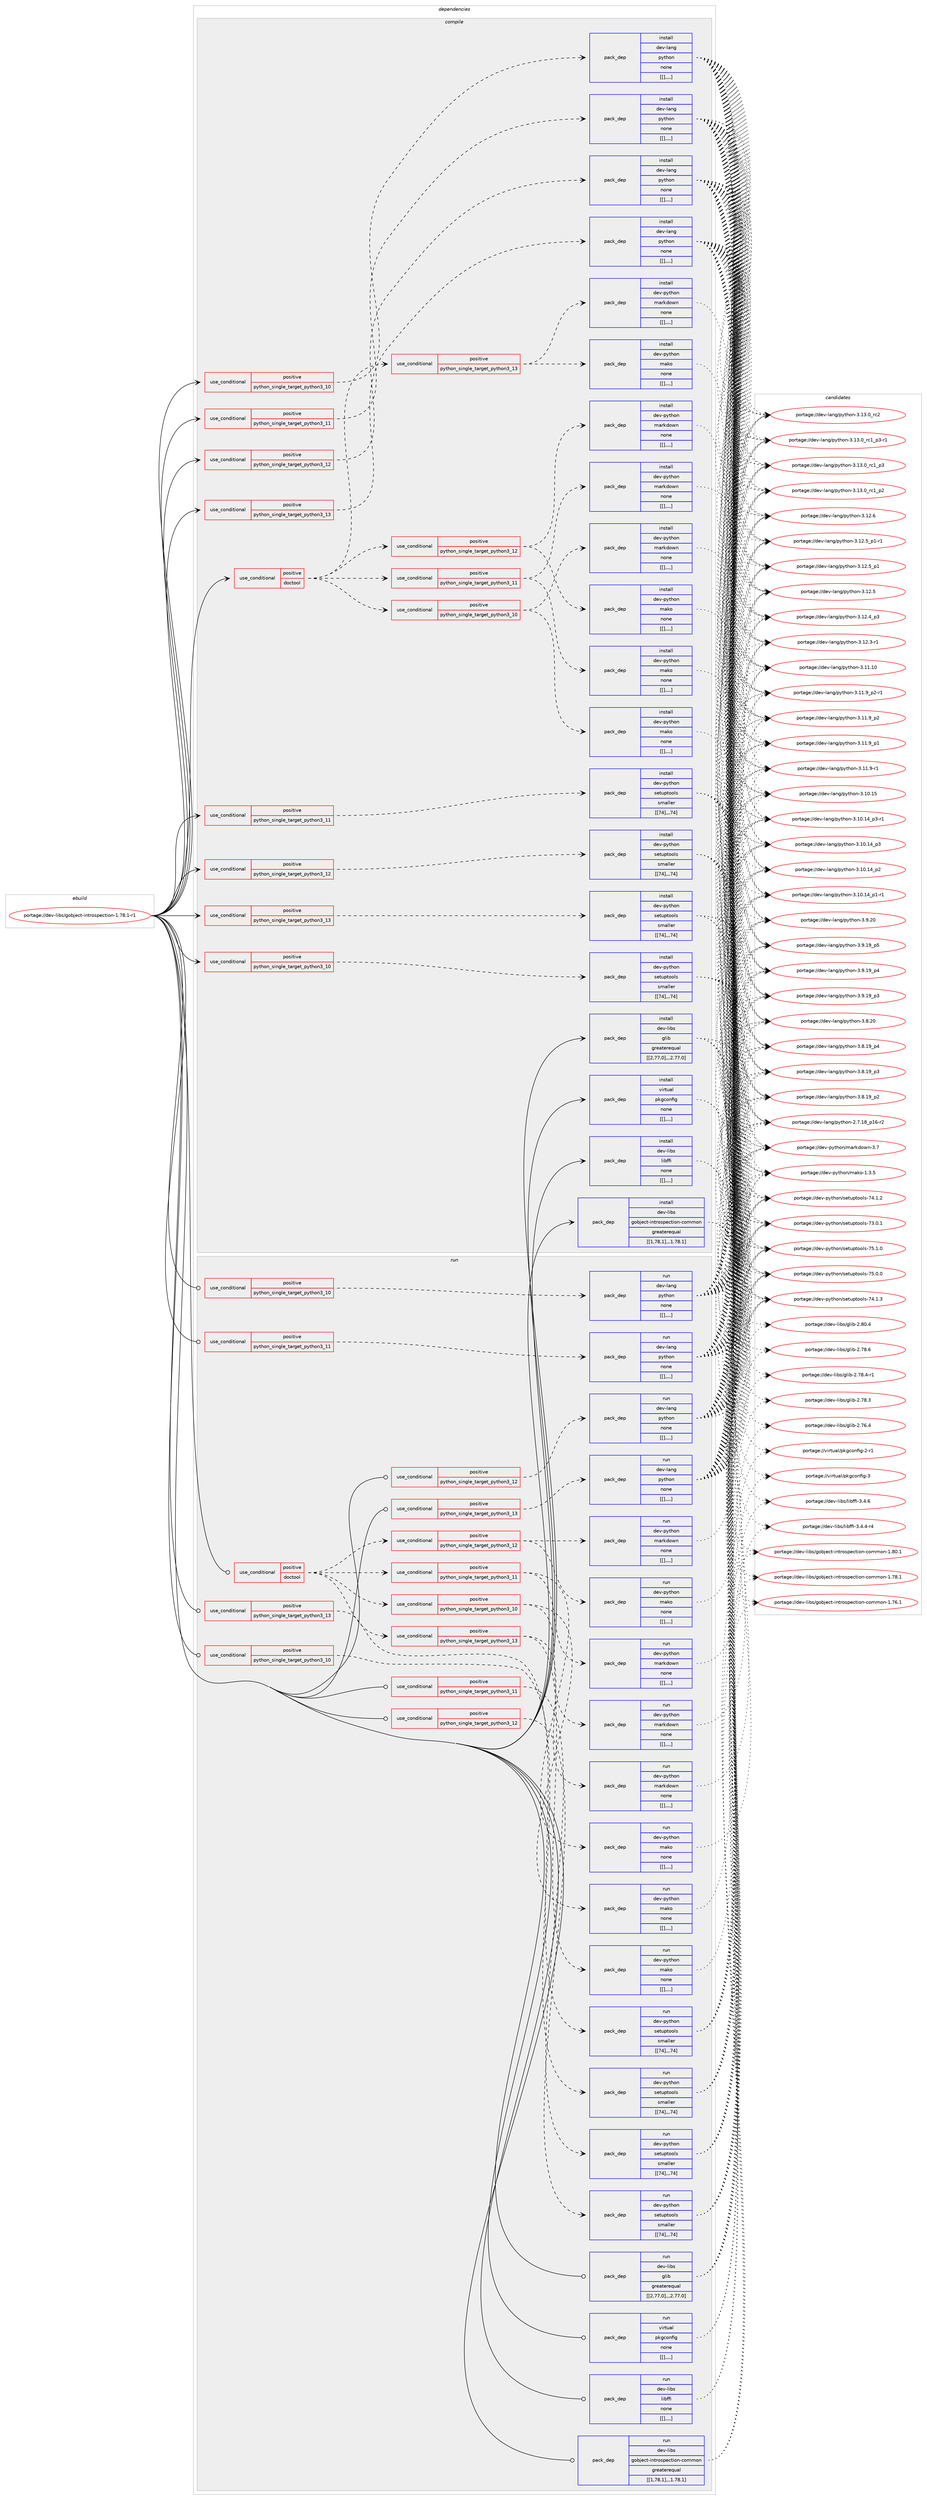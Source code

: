 digraph prolog {

# *************
# Graph options
# *************

newrank=true;
concentrate=true;
compound=true;
graph [rankdir=LR,fontname=Helvetica,fontsize=10,ranksep=1.5];#, ranksep=2.5, nodesep=0.2];
edge  [arrowhead=vee];
node  [fontname=Helvetica,fontsize=10];

# **********
# The ebuild
# **********

subgraph cluster_leftcol {
color=gray;
label=<<i>ebuild</i>>;
id [label="portage://dev-libs/gobject-introspection-1.78.1-r1", color=red, width=4, href="../dev-libs/gobject-introspection-1.78.1-r1.svg"];
}

# ****************
# The dependencies
# ****************

subgraph cluster_midcol {
color=gray;
label=<<i>dependencies</i>>;
subgraph cluster_compile {
fillcolor="#eeeeee";
style=filled;
label=<<i>compile</i>>;
subgraph cond26753 {
dependency109039 [label=<<TABLE BORDER="0" CELLBORDER="1" CELLSPACING="0" CELLPADDING="4"><TR><TD ROWSPAN="3" CELLPADDING="10">use_conditional</TD></TR><TR><TD>positive</TD></TR><TR><TD>doctool</TD></TR></TABLE>>, shape=none, color=red];
subgraph cond26754 {
dependency109040 [label=<<TABLE BORDER="0" CELLBORDER="1" CELLSPACING="0" CELLPADDING="4"><TR><TD ROWSPAN="3" CELLPADDING="10">use_conditional</TD></TR><TR><TD>positive</TD></TR><TR><TD>python_single_target_python3_10</TD></TR></TABLE>>, shape=none, color=red];
subgraph pack81143 {
dependency109041 [label=<<TABLE BORDER="0" CELLBORDER="1" CELLSPACING="0" CELLPADDING="4" WIDTH="220"><TR><TD ROWSPAN="6" CELLPADDING="30">pack_dep</TD></TR><TR><TD WIDTH="110">install</TD></TR><TR><TD>dev-python</TD></TR><TR><TD>mako</TD></TR><TR><TD>none</TD></TR><TR><TD>[[],,,,]</TD></TR></TABLE>>, shape=none, color=blue];
}
dependency109040:e -> dependency109041:w [weight=20,style="dashed",arrowhead="vee"];
subgraph pack81144 {
dependency109042 [label=<<TABLE BORDER="0" CELLBORDER="1" CELLSPACING="0" CELLPADDING="4" WIDTH="220"><TR><TD ROWSPAN="6" CELLPADDING="30">pack_dep</TD></TR><TR><TD WIDTH="110">install</TD></TR><TR><TD>dev-python</TD></TR><TR><TD>markdown</TD></TR><TR><TD>none</TD></TR><TR><TD>[[],,,,]</TD></TR></TABLE>>, shape=none, color=blue];
}
dependency109040:e -> dependency109042:w [weight=20,style="dashed",arrowhead="vee"];
}
dependency109039:e -> dependency109040:w [weight=20,style="dashed",arrowhead="vee"];
subgraph cond26755 {
dependency109043 [label=<<TABLE BORDER="0" CELLBORDER="1" CELLSPACING="0" CELLPADDING="4"><TR><TD ROWSPAN="3" CELLPADDING="10">use_conditional</TD></TR><TR><TD>positive</TD></TR><TR><TD>python_single_target_python3_11</TD></TR></TABLE>>, shape=none, color=red];
subgraph pack81145 {
dependency109044 [label=<<TABLE BORDER="0" CELLBORDER="1" CELLSPACING="0" CELLPADDING="4" WIDTH="220"><TR><TD ROWSPAN="6" CELLPADDING="30">pack_dep</TD></TR><TR><TD WIDTH="110">install</TD></TR><TR><TD>dev-python</TD></TR><TR><TD>mako</TD></TR><TR><TD>none</TD></TR><TR><TD>[[],,,,]</TD></TR></TABLE>>, shape=none, color=blue];
}
dependency109043:e -> dependency109044:w [weight=20,style="dashed",arrowhead="vee"];
subgraph pack81146 {
dependency109045 [label=<<TABLE BORDER="0" CELLBORDER="1" CELLSPACING="0" CELLPADDING="4" WIDTH="220"><TR><TD ROWSPAN="6" CELLPADDING="30">pack_dep</TD></TR><TR><TD WIDTH="110">install</TD></TR><TR><TD>dev-python</TD></TR><TR><TD>markdown</TD></TR><TR><TD>none</TD></TR><TR><TD>[[],,,,]</TD></TR></TABLE>>, shape=none, color=blue];
}
dependency109043:e -> dependency109045:w [weight=20,style="dashed",arrowhead="vee"];
}
dependency109039:e -> dependency109043:w [weight=20,style="dashed",arrowhead="vee"];
subgraph cond26756 {
dependency109046 [label=<<TABLE BORDER="0" CELLBORDER="1" CELLSPACING="0" CELLPADDING="4"><TR><TD ROWSPAN="3" CELLPADDING="10">use_conditional</TD></TR><TR><TD>positive</TD></TR><TR><TD>python_single_target_python3_12</TD></TR></TABLE>>, shape=none, color=red];
subgraph pack81147 {
dependency109047 [label=<<TABLE BORDER="0" CELLBORDER="1" CELLSPACING="0" CELLPADDING="4" WIDTH="220"><TR><TD ROWSPAN="6" CELLPADDING="30">pack_dep</TD></TR><TR><TD WIDTH="110">install</TD></TR><TR><TD>dev-python</TD></TR><TR><TD>mako</TD></TR><TR><TD>none</TD></TR><TR><TD>[[],,,,]</TD></TR></TABLE>>, shape=none, color=blue];
}
dependency109046:e -> dependency109047:w [weight=20,style="dashed",arrowhead="vee"];
subgraph pack81148 {
dependency109048 [label=<<TABLE BORDER="0" CELLBORDER="1" CELLSPACING="0" CELLPADDING="4" WIDTH="220"><TR><TD ROWSPAN="6" CELLPADDING="30">pack_dep</TD></TR><TR><TD WIDTH="110">install</TD></TR><TR><TD>dev-python</TD></TR><TR><TD>markdown</TD></TR><TR><TD>none</TD></TR><TR><TD>[[],,,,]</TD></TR></TABLE>>, shape=none, color=blue];
}
dependency109046:e -> dependency109048:w [weight=20,style="dashed",arrowhead="vee"];
}
dependency109039:e -> dependency109046:w [weight=20,style="dashed",arrowhead="vee"];
subgraph cond26757 {
dependency109049 [label=<<TABLE BORDER="0" CELLBORDER="1" CELLSPACING="0" CELLPADDING="4"><TR><TD ROWSPAN="3" CELLPADDING="10">use_conditional</TD></TR><TR><TD>positive</TD></TR><TR><TD>python_single_target_python3_13</TD></TR></TABLE>>, shape=none, color=red];
subgraph pack81149 {
dependency109050 [label=<<TABLE BORDER="0" CELLBORDER="1" CELLSPACING="0" CELLPADDING="4" WIDTH="220"><TR><TD ROWSPAN="6" CELLPADDING="30">pack_dep</TD></TR><TR><TD WIDTH="110">install</TD></TR><TR><TD>dev-python</TD></TR><TR><TD>mako</TD></TR><TR><TD>none</TD></TR><TR><TD>[[],,,,]</TD></TR></TABLE>>, shape=none, color=blue];
}
dependency109049:e -> dependency109050:w [weight=20,style="dashed",arrowhead="vee"];
subgraph pack81150 {
dependency109051 [label=<<TABLE BORDER="0" CELLBORDER="1" CELLSPACING="0" CELLPADDING="4" WIDTH="220"><TR><TD ROWSPAN="6" CELLPADDING="30">pack_dep</TD></TR><TR><TD WIDTH="110">install</TD></TR><TR><TD>dev-python</TD></TR><TR><TD>markdown</TD></TR><TR><TD>none</TD></TR><TR><TD>[[],,,,]</TD></TR></TABLE>>, shape=none, color=blue];
}
dependency109049:e -> dependency109051:w [weight=20,style="dashed",arrowhead="vee"];
}
dependency109039:e -> dependency109049:w [weight=20,style="dashed",arrowhead="vee"];
}
id:e -> dependency109039:w [weight=20,style="solid",arrowhead="vee"];
subgraph cond26758 {
dependency109052 [label=<<TABLE BORDER="0" CELLBORDER="1" CELLSPACING="0" CELLPADDING="4"><TR><TD ROWSPAN="3" CELLPADDING="10">use_conditional</TD></TR><TR><TD>positive</TD></TR><TR><TD>python_single_target_python3_10</TD></TR></TABLE>>, shape=none, color=red];
subgraph pack81151 {
dependency109053 [label=<<TABLE BORDER="0" CELLBORDER="1" CELLSPACING="0" CELLPADDING="4" WIDTH="220"><TR><TD ROWSPAN="6" CELLPADDING="30">pack_dep</TD></TR><TR><TD WIDTH="110">install</TD></TR><TR><TD>dev-lang</TD></TR><TR><TD>python</TD></TR><TR><TD>none</TD></TR><TR><TD>[[],,,,]</TD></TR></TABLE>>, shape=none, color=blue];
}
dependency109052:e -> dependency109053:w [weight=20,style="dashed",arrowhead="vee"];
}
id:e -> dependency109052:w [weight=20,style="solid",arrowhead="vee"];
subgraph cond26759 {
dependency109054 [label=<<TABLE BORDER="0" CELLBORDER="1" CELLSPACING="0" CELLPADDING="4"><TR><TD ROWSPAN="3" CELLPADDING="10">use_conditional</TD></TR><TR><TD>positive</TD></TR><TR><TD>python_single_target_python3_10</TD></TR></TABLE>>, shape=none, color=red];
subgraph pack81152 {
dependency109055 [label=<<TABLE BORDER="0" CELLBORDER="1" CELLSPACING="0" CELLPADDING="4" WIDTH="220"><TR><TD ROWSPAN="6" CELLPADDING="30">pack_dep</TD></TR><TR><TD WIDTH="110">install</TD></TR><TR><TD>dev-python</TD></TR><TR><TD>setuptools</TD></TR><TR><TD>smaller</TD></TR><TR><TD>[[74],,,74]</TD></TR></TABLE>>, shape=none, color=blue];
}
dependency109054:e -> dependency109055:w [weight=20,style="dashed",arrowhead="vee"];
}
id:e -> dependency109054:w [weight=20,style="solid",arrowhead="vee"];
subgraph cond26760 {
dependency109056 [label=<<TABLE BORDER="0" CELLBORDER="1" CELLSPACING="0" CELLPADDING="4"><TR><TD ROWSPAN="3" CELLPADDING="10">use_conditional</TD></TR><TR><TD>positive</TD></TR><TR><TD>python_single_target_python3_11</TD></TR></TABLE>>, shape=none, color=red];
subgraph pack81153 {
dependency109057 [label=<<TABLE BORDER="0" CELLBORDER="1" CELLSPACING="0" CELLPADDING="4" WIDTH="220"><TR><TD ROWSPAN="6" CELLPADDING="30">pack_dep</TD></TR><TR><TD WIDTH="110">install</TD></TR><TR><TD>dev-lang</TD></TR><TR><TD>python</TD></TR><TR><TD>none</TD></TR><TR><TD>[[],,,,]</TD></TR></TABLE>>, shape=none, color=blue];
}
dependency109056:e -> dependency109057:w [weight=20,style="dashed",arrowhead="vee"];
}
id:e -> dependency109056:w [weight=20,style="solid",arrowhead="vee"];
subgraph cond26761 {
dependency109058 [label=<<TABLE BORDER="0" CELLBORDER="1" CELLSPACING="0" CELLPADDING="4"><TR><TD ROWSPAN="3" CELLPADDING="10">use_conditional</TD></TR><TR><TD>positive</TD></TR><TR><TD>python_single_target_python3_11</TD></TR></TABLE>>, shape=none, color=red];
subgraph pack81154 {
dependency109059 [label=<<TABLE BORDER="0" CELLBORDER="1" CELLSPACING="0" CELLPADDING="4" WIDTH="220"><TR><TD ROWSPAN="6" CELLPADDING="30">pack_dep</TD></TR><TR><TD WIDTH="110">install</TD></TR><TR><TD>dev-python</TD></TR><TR><TD>setuptools</TD></TR><TR><TD>smaller</TD></TR><TR><TD>[[74],,,74]</TD></TR></TABLE>>, shape=none, color=blue];
}
dependency109058:e -> dependency109059:w [weight=20,style="dashed",arrowhead="vee"];
}
id:e -> dependency109058:w [weight=20,style="solid",arrowhead="vee"];
subgraph cond26762 {
dependency109060 [label=<<TABLE BORDER="0" CELLBORDER="1" CELLSPACING="0" CELLPADDING="4"><TR><TD ROWSPAN="3" CELLPADDING="10">use_conditional</TD></TR><TR><TD>positive</TD></TR><TR><TD>python_single_target_python3_12</TD></TR></TABLE>>, shape=none, color=red];
subgraph pack81155 {
dependency109061 [label=<<TABLE BORDER="0" CELLBORDER="1" CELLSPACING="0" CELLPADDING="4" WIDTH="220"><TR><TD ROWSPAN="6" CELLPADDING="30">pack_dep</TD></TR><TR><TD WIDTH="110">install</TD></TR><TR><TD>dev-lang</TD></TR><TR><TD>python</TD></TR><TR><TD>none</TD></TR><TR><TD>[[],,,,]</TD></TR></TABLE>>, shape=none, color=blue];
}
dependency109060:e -> dependency109061:w [weight=20,style="dashed",arrowhead="vee"];
}
id:e -> dependency109060:w [weight=20,style="solid",arrowhead="vee"];
subgraph cond26763 {
dependency109062 [label=<<TABLE BORDER="0" CELLBORDER="1" CELLSPACING="0" CELLPADDING="4"><TR><TD ROWSPAN="3" CELLPADDING="10">use_conditional</TD></TR><TR><TD>positive</TD></TR><TR><TD>python_single_target_python3_12</TD></TR></TABLE>>, shape=none, color=red];
subgraph pack81156 {
dependency109063 [label=<<TABLE BORDER="0" CELLBORDER="1" CELLSPACING="0" CELLPADDING="4" WIDTH="220"><TR><TD ROWSPAN="6" CELLPADDING="30">pack_dep</TD></TR><TR><TD WIDTH="110">install</TD></TR><TR><TD>dev-python</TD></TR><TR><TD>setuptools</TD></TR><TR><TD>smaller</TD></TR><TR><TD>[[74],,,74]</TD></TR></TABLE>>, shape=none, color=blue];
}
dependency109062:e -> dependency109063:w [weight=20,style="dashed",arrowhead="vee"];
}
id:e -> dependency109062:w [weight=20,style="solid",arrowhead="vee"];
subgraph cond26764 {
dependency109064 [label=<<TABLE BORDER="0" CELLBORDER="1" CELLSPACING="0" CELLPADDING="4"><TR><TD ROWSPAN="3" CELLPADDING="10">use_conditional</TD></TR><TR><TD>positive</TD></TR><TR><TD>python_single_target_python3_13</TD></TR></TABLE>>, shape=none, color=red];
subgraph pack81157 {
dependency109065 [label=<<TABLE BORDER="0" CELLBORDER="1" CELLSPACING="0" CELLPADDING="4" WIDTH="220"><TR><TD ROWSPAN="6" CELLPADDING="30">pack_dep</TD></TR><TR><TD WIDTH="110">install</TD></TR><TR><TD>dev-lang</TD></TR><TR><TD>python</TD></TR><TR><TD>none</TD></TR><TR><TD>[[],,,,]</TD></TR></TABLE>>, shape=none, color=blue];
}
dependency109064:e -> dependency109065:w [weight=20,style="dashed",arrowhead="vee"];
}
id:e -> dependency109064:w [weight=20,style="solid",arrowhead="vee"];
subgraph cond26765 {
dependency109066 [label=<<TABLE BORDER="0" CELLBORDER="1" CELLSPACING="0" CELLPADDING="4"><TR><TD ROWSPAN="3" CELLPADDING="10">use_conditional</TD></TR><TR><TD>positive</TD></TR><TR><TD>python_single_target_python3_13</TD></TR></TABLE>>, shape=none, color=red];
subgraph pack81158 {
dependency109067 [label=<<TABLE BORDER="0" CELLBORDER="1" CELLSPACING="0" CELLPADDING="4" WIDTH="220"><TR><TD ROWSPAN="6" CELLPADDING="30">pack_dep</TD></TR><TR><TD WIDTH="110">install</TD></TR><TR><TD>dev-python</TD></TR><TR><TD>setuptools</TD></TR><TR><TD>smaller</TD></TR><TR><TD>[[74],,,74]</TD></TR></TABLE>>, shape=none, color=blue];
}
dependency109066:e -> dependency109067:w [weight=20,style="dashed",arrowhead="vee"];
}
id:e -> dependency109066:w [weight=20,style="solid",arrowhead="vee"];
subgraph pack81159 {
dependency109068 [label=<<TABLE BORDER="0" CELLBORDER="1" CELLSPACING="0" CELLPADDING="4" WIDTH="220"><TR><TD ROWSPAN="6" CELLPADDING="30">pack_dep</TD></TR><TR><TD WIDTH="110">install</TD></TR><TR><TD>dev-libs</TD></TR><TR><TD>glib</TD></TR><TR><TD>greaterequal</TD></TR><TR><TD>[[2,77,0],,,2.77.0]</TD></TR></TABLE>>, shape=none, color=blue];
}
id:e -> dependency109068:w [weight=20,style="solid",arrowhead="vee"];
subgraph pack81160 {
dependency109069 [label=<<TABLE BORDER="0" CELLBORDER="1" CELLSPACING="0" CELLPADDING="4" WIDTH="220"><TR><TD ROWSPAN="6" CELLPADDING="30">pack_dep</TD></TR><TR><TD WIDTH="110">install</TD></TR><TR><TD>dev-libs</TD></TR><TR><TD>gobject-introspection-common</TD></TR><TR><TD>greaterequal</TD></TR><TR><TD>[[1,78,1],,,1.78.1]</TD></TR></TABLE>>, shape=none, color=blue];
}
id:e -> dependency109069:w [weight=20,style="solid",arrowhead="vee"];
subgraph pack81161 {
dependency109070 [label=<<TABLE BORDER="0" CELLBORDER="1" CELLSPACING="0" CELLPADDING="4" WIDTH="220"><TR><TD ROWSPAN="6" CELLPADDING="30">pack_dep</TD></TR><TR><TD WIDTH="110">install</TD></TR><TR><TD>dev-libs</TD></TR><TR><TD>libffi</TD></TR><TR><TD>none</TD></TR><TR><TD>[[],,,,]</TD></TR></TABLE>>, shape=none, color=blue];
}
id:e -> dependency109070:w [weight=20,style="solid",arrowhead="vee"];
subgraph pack81162 {
dependency109071 [label=<<TABLE BORDER="0" CELLBORDER="1" CELLSPACING="0" CELLPADDING="4" WIDTH="220"><TR><TD ROWSPAN="6" CELLPADDING="30">pack_dep</TD></TR><TR><TD WIDTH="110">install</TD></TR><TR><TD>virtual</TD></TR><TR><TD>pkgconfig</TD></TR><TR><TD>none</TD></TR><TR><TD>[[],,,,]</TD></TR></TABLE>>, shape=none, color=blue];
}
id:e -> dependency109071:w [weight=20,style="solid",arrowhead="vee"];
}
subgraph cluster_compileandrun {
fillcolor="#eeeeee";
style=filled;
label=<<i>compile and run</i>>;
}
subgraph cluster_run {
fillcolor="#eeeeee";
style=filled;
label=<<i>run</i>>;
subgraph cond26766 {
dependency109072 [label=<<TABLE BORDER="0" CELLBORDER="1" CELLSPACING="0" CELLPADDING="4"><TR><TD ROWSPAN="3" CELLPADDING="10">use_conditional</TD></TR><TR><TD>positive</TD></TR><TR><TD>doctool</TD></TR></TABLE>>, shape=none, color=red];
subgraph cond26767 {
dependency109073 [label=<<TABLE BORDER="0" CELLBORDER="1" CELLSPACING="0" CELLPADDING="4"><TR><TD ROWSPAN="3" CELLPADDING="10">use_conditional</TD></TR><TR><TD>positive</TD></TR><TR><TD>python_single_target_python3_10</TD></TR></TABLE>>, shape=none, color=red];
subgraph pack81163 {
dependency109074 [label=<<TABLE BORDER="0" CELLBORDER="1" CELLSPACING="0" CELLPADDING="4" WIDTH="220"><TR><TD ROWSPAN="6" CELLPADDING="30">pack_dep</TD></TR><TR><TD WIDTH="110">run</TD></TR><TR><TD>dev-python</TD></TR><TR><TD>mako</TD></TR><TR><TD>none</TD></TR><TR><TD>[[],,,,]</TD></TR></TABLE>>, shape=none, color=blue];
}
dependency109073:e -> dependency109074:w [weight=20,style="dashed",arrowhead="vee"];
subgraph pack81164 {
dependency109075 [label=<<TABLE BORDER="0" CELLBORDER="1" CELLSPACING="0" CELLPADDING="4" WIDTH="220"><TR><TD ROWSPAN="6" CELLPADDING="30">pack_dep</TD></TR><TR><TD WIDTH="110">run</TD></TR><TR><TD>dev-python</TD></TR><TR><TD>markdown</TD></TR><TR><TD>none</TD></TR><TR><TD>[[],,,,]</TD></TR></TABLE>>, shape=none, color=blue];
}
dependency109073:e -> dependency109075:w [weight=20,style="dashed",arrowhead="vee"];
}
dependency109072:e -> dependency109073:w [weight=20,style="dashed",arrowhead="vee"];
subgraph cond26768 {
dependency109076 [label=<<TABLE BORDER="0" CELLBORDER="1" CELLSPACING="0" CELLPADDING="4"><TR><TD ROWSPAN="3" CELLPADDING="10">use_conditional</TD></TR><TR><TD>positive</TD></TR><TR><TD>python_single_target_python3_11</TD></TR></TABLE>>, shape=none, color=red];
subgraph pack81165 {
dependency109077 [label=<<TABLE BORDER="0" CELLBORDER="1" CELLSPACING="0" CELLPADDING="4" WIDTH="220"><TR><TD ROWSPAN="6" CELLPADDING="30">pack_dep</TD></TR><TR><TD WIDTH="110">run</TD></TR><TR><TD>dev-python</TD></TR><TR><TD>mako</TD></TR><TR><TD>none</TD></TR><TR><TD>[[],,,,]</TD></TR></TABLE>>, shape=none, color=blue];
}
dependency109076:e -> dependency109077:w [weight=20,style="dashed",arrowhead="vee"];
subgraph pack81166 {
dependency109078 [label=<<TABLE BORDER="0" CELLBORDER="1" CELLSPACING="0" CELLPADDING="4" WIDTH="220"><TR><TD ROWSPAN="6" CELLPADDING="30">pack_dep</TD></TR><TR><TD WIDTH="110">run</TD></TR><TR><TD>dev-python</TD></TR><TR><TD>markdown</TD></TR><TR><TD>none</TD></TR><TR><TD>[[],,,,]</TD></TR></TABLE>>, shape=none, color=blue];
}
dependency109076:e -> dependency109078:w [weight=20,style="dashed",arrowhead="vee"];
}
dependency109072:e -> dependency109076:w [weight=20,style="dashed",arrowhead="vee"];
subgraph cond26769 {
dependency109079 [label=<<TABLE BORDER="0" CELLBORDER="1" CELLSPACING="0" CELLPADDING="4"><TR><TD ROWSPAN="3" CELLPADDING="10">use_conditional</TD></TR><TR><TD>positive</TD></TR><TR><TD>python_single_target_python3_12</TD></TR></TABLE>>, shape=none, color=red];
subgraph pack81167 {
dependency109080 [label=<<TABLE BORDER="0" CELLBORDER="1" CELLSPACING="0" CELLPADDING="4" WIDTH="220"><TR><TD ROWSPAN="6" CELLPADDING="30">pack_dep</TD></TR><TR><TD WIDTH="110">run</TD></TR><TR><TD>dev-python</TD></TR><TR><TD>mako</TD></TR><TR><TD>none</TD></TR><TR><TD>[[],,,,]</TD></TR></TABLE>>, shape=none, color=blue];
}
dependency109079:e -> dependency109080:w [weight=20,style="dashed",arrowhead="vee"];
subgraph pack81168 {
dependency109081 [label=<<TABLE BORDER="0" CELLBORDER="1" CELLSPACING="0" CELLPADDING="4" WIDTH="220"><TR><TD ROWSPAN="6" CELLPADDING="30">pack_dep</TD></TR><TR><TD WIDTH="110">run</TD></TR><TR><TD>dev-python</TD></TR><TR><TD>markdown</TD></TR><TR><TD>none</TD></TR><TR><TD>[[],,,,]</TD></TR></TABLE>>, shape=none, color=blue];
}
dependency109079:e -> dependency109081:w [weight=20,style="dashed",arrowhead="vee"];
}
dependency109072:e -> dependency109079:w [weight=20,style="dashed",arrowhead="vee"];
subgraph cond26770 {
dependency109082 [label=<<TABLE BORDER="0" CELLBORDER="1" CELLSPACING="0" CELLPADDING="4"><TR><TD ROWSPAN="3" CELLPADDING="10">use_conditional</TD></TR><TR><TD>positive</TD></TR><TR><TD>python_single_target_python3_13</TD></TR></TABLE>>, shape=none, color=red];
subgraph pack81169 {
dependency109083 [label=<<TABLE BORDER="0" CELLBORDER="1" CELLSPACING="0" CELLPADDING="4" WIDTH="220"><TR><TD ROWSPAN="6" CELLPADDING="30">pack_dep</TD></TR><TR><TD WIDTH="110">run</TD></TR><TR><TD>dev-python</TD></TR><TR><TD>mako</TD></TR><TR><TD>none</TD></TR><TR><TD>[[],,,,]</TD></TR></TABLE>>, shape=none, color=blue];
}
dependency109082:e -> dependency109083:w [weight=20,style="dashed",arrowhead="vee"];
subgraph pack81170 {
dependency109084 [label=<<TABLE BORDER="0" CELLBORDER="1" CELLSPACING="0" CELLPADDING="4" WIDTH="220"><TR><TD ROWSPAN="6" CELLPADDING="30">pack_dep</TD></TR><TR><TD WIDTH="110">run</TD></TR><TR><TD>dev-python</TD></TR><TR><TD>markdown</TD></TR><TR><TD>none</TD></TR><TR><TD>[[],,,,]</TD></TR></TABLE>>, shape=none, color=blue];
}
dependency109082:e -> dependency109084:w [weight=20,style="dashed",arrowhead="vee"];
}
dependency109072:e -> dependency109082:w [weight=20,style="dashed",arrowhead="vee"];
}
id:e -> dependency109072:w [weight=20,style="solid",arrowhead="odot"];
subgraph cond26771 {
dependency109085 [label=<<TABLE BORDER="0" CELLBORDER="1" CELLSPACING="0" CELLPADDING="4"><TR><TD ROWSPAN="3" CELLPADDING="10">use_conditional</TD></TR><TR><TD>positive</TD></TR><TR><TD>python_single_target_python3_10</TD></TR></TABLE>>, shape=none, color=red];
subgraph pack81171 {
dependency109086 [label=<<TABLE BORDER="0" CELLBORDER="1" CELLSPACING="0" CELLPADDING="4" WIDTH="220"><TR><TD ROWSPAN="6" CELLPADDING="30">pack_dep</TD></TR><TR><TD WIDTH="110">run</TD></TR><TR><TD>dev-lang</TD></TR><TR><TD>python</TD></TR><TR><TD>none</TD></TR><TR><TD>[[],,,,]</TD></TR></TABLE>>, shape=none, color=blue];
}
dependency109085:e -> dependency109086:w [weight=20,style="dashed",arrowhead="vee"];
}
id:e -> dependency109085:w [weight=20,style="solid",arrowhead="odot"];
subgraph cond26772 {
dependency109087 [label=<<TABLE BORDER="0" CELLBORDER="1" CELLSPACING="0" CELLPADDING="4"><TR><TD ROWSPAN="3" CELLPADDING="10">use_conditional</TD></TR><TR><TD>positive</TD></TR><TR><TD>python_single_target_python3_10</TD></TR></TABLE>>, shape=none, color=red];
subgraph pack81172 {
dependency109088 [label=<<TABLE BORDER="0" CELLBORDER="1" CELLSPACING="0" CELLPADDING="4" WIDTH="220"><TR><TD ROWSPAN="6" CELLPADDING="30">pack_dep</TD></TR><TR><TD WIDTH="110">run</TD></TR><TR><TD>dev-python</TD></TR><TR><TD>setuptools</TD></TR><TR><TD>smaller</TD></TR><TR><TD>[[74],,,74]</TD></TR></TABLE>>, shape=none, color=blue];
}
dependency109087:e -> dependency109088:w [weight=20,style="dashed",arrowhead="vee"];
}
id:e -> dependency109087:w [weight=20,style="solid",arrowhead="odot"];
subgraph cond26773 {
dependency109089 [label=<<TABLE BORDER="0" CELLBORDER="1" CELLSPACING="0" CELLPADDING="4"><TR><TD ROWSPAN="3" CELLPADDING="10">use_conditional</TD></TR><TR><TD>positive</TD></TR><TR><TD>python_single_target_python3_11</TD></TR></TABLE>>, shape=none, color=red];
subgraph pack81173 {
dependency109090 [label=<<TABLE BORDER="0" CELLBORDER="1" CELLSPACING="0" CELLPADDING="4" WIDTH="220"><TR><TD ROWSPAN="6" CELLPADDING="30">pack_dep</TD></TR><TR><TD WIDTH="110">run</TD></TR><TR><TD>dev-lang</TD></TR><TR><TD>python</TD></TR><TR><TD>none</TD></TR><TR><TD>[[],,,,]</TD></TR></TABLE>>, shape=none, color=blue];
}
dependency109089:e -> dependency109090:w [weight=20,style="dashed",arrowhead="vee"];
}
id:e -> dependency109089:w [weight=20,style="solid",arrowhead="odot"];
subgraph cond26774 {
dependency109091 [label=<<TABLE BORDER="0" CELLBORDER="1" CELLSPACING="0" CELLPADDING="4"><TR><TD ROWSPAN="3" CELLPADDING="10">use_conditional</TD></TR><TR><TD>positive</TD></TR><TR><TD>python_single_target_python3_11</TD></TR></TABLE>>, shape=none, color=red];
subgraph pack81174 {
dependency109092 [label=<<TABLE BORDER="0" CELLBORDER="1" CELLSPACING="0" CELLPADDING="4" WIDTH="220"><TR><TD ROWSPAN="6" CELLPADDING="30">pack_dep</TD></TR><TR><TD WIDTH="110">run</TD></TR><TR><TD>dev-python</TD></TR><TR><TD>setuptools</TD></TR><TR><TD>smaller</TD></TR><TR><TD>[[74],,,74]</TD></TR></TABLE>>, shape=none, color=blue];
}
dependency109091:e -> dependency109092:w [weight=20,style="dashed",arrowhead="vee"];
}
id:e -> dependency109091:w [weight=20,style="solid",arrowhead="odot"];
subgraph cond26775 {
dependency109093 [label=<<TABLE BORDER="0" CELLBORDER="1" CELLSPACING="0" CELLPADDING="4"><TR><TD ROWSPAN="3" CELLPADDING="10">use_conditional</TD></TR><TR><TD>positive</TD></TR><TR><TD>python_single_target_python3_12</TD></TR></TABLE>>, shape=none, color=red];
subgraph pack81175 {
dependency109094 [label=<<TABLE BORDER="0" CELLBORDER="1" CELLSPACING="0" CELLPADDING="4" WIDTH="220"><TR><TD ROWSPAN="6" CELLPADDING="30">pack_dep</TD></TR><TR><TD WIDTH="110">run</TD></TR><TR><TD>dev-lang</TD></TR><TR><TD>python</TD></TR><TR><TD>none</TD></TR><TR><TD>[[],,,,]</TD></TR></TABLE>>, shape=none, color=blue];
}
dependency109093:e -> dependency109094:w [weight=20,style="dashed",arrowhead="vee"];
}
id:e -> dependency109093:w [weight=20,style="solid",arrowhead="odot"];
subgraph cond26776 {
dependency109095 [label=<<TABLE BORDER="0" CELLBORDER="1" CELLSPACING="0" CELLPADDING="4"><TR><TD ROWSPAN="3" CELLPADDING="10">use_conditional</TD></TR><TR><TD>positive</TD></TR><TR><TD>python_single_target_python3_12</TD></TR></TABLE>>, shape=none, color=red];
subgraph pack81176 {
dependency109096 [label=<<TABLE BORDER="0" CELLBORDER="1" CELLSPACING="0" CELLPADDING="4" WIDTH="220"><TR><TD ROWSPAN="6" CELLPADDING="30">pack_dep</TD></TR><TR><TD WIDTH="110">run</TD></TR><TR><TD>dev-python</TD></TR><TR><TD>setuptools</TD></TR><TR><TD>smaller</TD></TR><TR><TD>[[74],,,74]</TD></TR></TABLE>>, shape=none, color=blue];
}
dependency109095:e -> dependency109096:w [weight=20,style="dashed",arrowhead="vee"];
}
id:e -> dependency109095:w [weight=20,style="solid",arrowhead="odot"];
subgraph cond26777 {
dependency109097 [label=<<TABLE BORDER="0" CELLBORDER="1" CELLSPACING="0" CELLPADDING="4"><TR><TD ROWSPAN="3" CELLPADDING="10">use_conditional</TD></TR><TR><TD>positive</TD></TR><TR><TD>python_single_target_python3_13</TD></TR></TABLE>>, shape=none, color=red];
subgraph pack81177 {
dependency109098 [label=<<TABLE BORDER="0" CELLBORDER="1" CELLSPACING="0" CELLPADDING="4" WIDTH="220"><TR><TD ROWSPAN="6" CELLPADDING="30">pack_dep</TD></TR><TR><TD WIDTH="110">run</TD></TR><TR><TD>dev-lang</TD></TR><TR><TD>python</TD></TR><TR><TD>none</TD></TR><TR><TD>[[],,,,]</TD></TR></TABLE>>, shape=none, color=blue];
}
dependency109097:e -> dependency109098:w [weight=20,style="dashed",arrowhead="vee"];
}
id:e -> dependency109097:w [weight=20,style="solid",arrowhead="odot"];
subgraph cond26778 {
dependency109099 [label=<<TABLE BORDER="0" CELLBORDER="1" CELLSPACING="0" CELLPADDING="4"><TR><TD ROWSPAN="3" CELLPADDING="10">use_conditional</TD></TR><TR><TD>positive</TD></TR><TR><TD>python_single_target_python3_13</TD></TR></TABLE>>, shape=none, color=red];
subgraph pack81178 {
dependency109100 [label=<<TABLE BORDER="0" CELLBORDER="1" CELLSPACING="0" CELLPADDING="4" WIDTH="220"><TR><TD ROWSPAN="6" CELLPADDING="30">pack_dep</TD></TR><TR><TD WIDTH="110">run</TD></TR><TR><TD>dev-python</TD></TR><TR><TD>setuptools</TD></TR><TR><TD>smaller</TD></TR><TR><TD>[[74],,,74]</TD></TR></TABLE>>, shape=none, color=blue];
}
dependency109099:e -> dependency109100:w [weight=20,style="dashed",arrowhead="vee"];
}
id:e -> dependency109099:w [weight=20,style="solid",arrowhead="odot"];
subgraph pack81179 {
dependency109101 [label=<<TABLE BORDER="0" CELLBORDER="1" CELLSPACING="0" CELLPADDING="4" WIDTH="220"><TR><TD ROWSPAN="6" CELLPADDING="30">pack_dep</TD></TR><TR><TD WIDTH="110">run</TD></TR><TR><TD>dev-libs</TD></TR><TR><TD>glib</TD></TR><TR><TD>greaterequal</TD></TR><TR><TD>[[2,77,0],,,2.77.0]</TD></TR></TABLE>>, shape=none, color=blue];
}
id:e -> dependency109101:w [weight=20,style="solid",arrowhead="odot"];
subgraph pack81180 {
dependency109102 [label=<<TABLE BORDER="0" CELLBORDER="1" CELLSPACING="0" CELLPADDING="4" WIDTH="220"><TR><TD ROWSPAN="6" CELLPADDING="30">pack_dep</TD></TR><TR><TD WIDTH="110">run</TD></TR><TR><TD>dev-libs</TD></TR><TR><TD>gobject-introspection-common</TD></TR><TR><TD>greaterequal</TD></TR><TR><TD>[[1,78,1],,,1.78.1]</TD></TR></TABLE>>, shape=none, color=blue];
}
id:e -> dependency109102:w [weight=20,style="solid",arrowhead="odot"];
subgraph pack81181 {
dependency109103 [label=<<TABLE BORDER="0" CELLBORDER="1" CELLSPACING="0" CELLPADDING="4" WIDTH="220"><TR><TD ROWSPAN="6" CELLPADDING="30">pack_dep</TD></TR><TR><TD WIDTH="110">run</TD></TR><TR><TD>dev-libs</TD></TR><TR><TD>libffi</TD></TR><TR><TD>none</TD></TR><TR><TD>[[],,,,]</TD></TR></TABLE>>, shape=none, color=blue];
}
id:e -> dependency109103:w [weight=20,style="solid",arrowhead="odot"];
subgraph pack81182 {
dependency109104 [label=<<TABLE BORDER="0" CELLBORDER="1" CELLSPACING="0" CELLPADDING="4" WIDTH="220"><TR><TD ROWSPAN="6" CELLPADDING="30">pack_dep</TD></TR><TR><TD WIDTH="110">run</TD></TR><TR><TD>virtual</TD></TR><TR><TD>pkgconfig</TD></TR><TR><TD>none</TD></TR><TR><TD>[[],,,,]</TD></TR></TABLE>>, shape=none, color=blue];
}
id:e -> dependency109104:w [weight=20,style="solid",arrowhead="odot"];
}
}

# **************
# The candidates
# **************

subgraph cluster_choices {
rank=same;
color=gray;
label=<<i>candidates</i>>;

subgraph choice81143 {
color=black;
nodesep=1;
choice100101118451121211161041111104710997107111454946514653 [label="portage://dev-python/mako-1.3.5", color=red, width=4,href="../dev-python/mako-1.3.5.svg"];
dependency109041:e -> choice100101118451121211161041111104710997107111454946514653:w [style=dotted,weight="100"];
}
subgraph choice81144 {
color=black;
nodesep=1;
choice10010111845112121116104111110471099711410710011111911045514655 [label="portage://dev-python/markdown-3.7", color=red, width=4,href="../dev-python/markdown-3.7.svg"];
dependency109042:e -> choice10010111845112121116104111110471099711410710011111911045514655:w [style=dotted,weight="100"];
}
subgraph choice81145 {
color=black;
nodesep=1;
choice100101118451121211161041111104710997107111454946514653 [label="portage://dev-python/mako-1.3.5", color=red, width=4,href="../dev-python/mako-1.3.5.svg"];
dependency109044:e -> choice100101118451121211161041111104710997107111454946514653:w [style=dotted,weight="100"];
}
subgraph choice81146 {
color=black;
nodesep=1;
choice10010111845112121116104111110471099711410710011111911045514655 [label="portage://dev-python/markdown-3.7", color=red, width=4,href="../dev-python/markdown-3.7.svg"];
dependency109045:e -> choice10010111845112121116104111110471099711410710011111911045514655:w [style=dotted,weight="100"];
}
subgraph choice81147 {
color=black;
nodesep=1;
choice100101118451121211161041111104710997107111454946514653 [label="portage://dev-python/mako-1.3.5", color=red, width=4,href="../dev-python/mako-1.3.5.svg"];
dependency109047:e -> choice100101118451121211161041111104710997107111454946514653:w [style=dotted,weight="100"];
}
subgraph choice81148 {
color=black;
nodesep=1;
choice10010111845112121116104111110471099711410710011111911045514655 [label="portage://dev-python/markdown-3.7", color=red, width=4,href="../dev-python/markdown-3.7.svg"];
dependency109048:e -> choice10010111845112121116104111110471099711410710011111911045514655:w [style=dotted,weight="100"];
}
subgraph choice81149 {
color=black;
nodesep=1;
choice100101118451121211161041111104710997107111454946514653 [label="portage://dev-python/mako-1.3.5", color=red, width=4,href="../dev-python/mako-1.3.5.svg"];
dependency109050:e -> choice100101118451121211161041111104710997107111454946514653:w [style=dotted,weight="100"];
}
subgraph choice81150 {
color=black;
nodesep=1;
choice10010111845112121116104111110471099711410710011111911045514655 [label="portage://dev-python/markdown-3.7", color=red, width=4,href="../dev-python/markdown-3.7.svg"];
dependency109051:e -> choice10010111845112121116104111110471099711410710011111911045514655:w [style=dotted,weight="100"];
}
subgraph choice81151 {
color=black;
nodesep=1;
choice10010111845108971101034711212111610411111045514649514648951149950 [label="portage://dev-lang/python-3.13.0_rc2", color=red, width=4,href="../dev-lang/python-3.13.0_rc2.svg"];
choice1001011184510897110103471121211161041111104551464951464895114994995112514511449 [label="portage://dev-lang/python-3.13.0_rc1_p3-r1", color=red, width=4,href="../dev-lang/python-3.13.0_rc1_p3-r1.svg"];
choice100101118451089711010347112121116104111110455146495146489511499499511251 [label="portage://dev-lang/python-3.13.0_rc1_p3", color=red, width=4,href="../dev-lang/python-3.13.0_rc1_p3.svg"];
choice100101118451089711010347112121116104111110455146495146489511499499511250 [label="portage://dev-lang/python-3.13.0_rc1_p2", color=red, width=4,href="../dev-lang/python-3.13.0_rc1_p2.svg"];
choice10010111845108971101034711212111610411111045514649504654 [label="portage://dev-lang/python-3.12.6", color=red, width=4,href="../dev-lang/python-3.12.6.svg"];
choice1001011184510897110103471121211161041111104551464950465395112494511449 [label="portage://dev-lang/python-3.12.5_p1-r1", color=red, width=4,href="../dev-lang/python-3.12.5_p1-r1.svg"];
choice100101118451089711010347112121116104111110455146495046539511249 [label="portage://dev-lang/python-3.12.5_p1", color=red, width=4,href="../dev-lang/python-3.12.5_p1.svg"];
choice10010111845108971101034711212111610411111045514649504653 [label="portage://dev-lang/python-3.12.5", color=red, width=4,href="../dev-lang/python-3.12.5.svg"];
choice100101118451089711010347112121116104111110455146495046529511251 [label="portage://dev-lang/python-3.12.4_p3", color=red, width=4,href="../dev-lang/python-3.12.4_p3.svg"];
choice100101118451089711010347112121116104111110455146495046514511449 [label="portage://dev-lang/python-3.12.3-r1", color=red, width=4,href="../dev-lang/python-3.12.3-r1.svg"];
choice1001011184510897110103471121211161041111104551464949464948 [label="portage://dev-lang/python-3.11.10", color=red, width=4,href="../dev-lang/python-3.11.10.svg"];
choice1001011184510897110103471121211161041111104551464949465795112504511449 [label="portage://dev-lang/python-3.11.9_p2-r1", color=red, width=4,href="../dev-lang/python-3.11.9_p2-r1.svg"];
choice100101118451089711010347112121116104111110455146494946579511250 [label="portage://dev-lang/python-3.11.9_p2", color=red, width=4,href="../dev-lang/python-3.11.9_p2.svg"];
choice100101118451089711010347112121116104111110455146494946579511249 [label="portage://dev-lang/python-3.11.9_p1", color=red, width=4,href="../dev-lang/python-3.11.9_p1.svg"];
choice100101118451089711010347112121116104111110455146494946574511449 [label="portage://dev-lang/python-3.11.9-r1", color=red, width=4,href="../dev-lang/python-3.11.9-r1.svg"];
choice1001011184510897110103471121211161041111104551464948464953 [label="portage://dev-lang/python-3.10.15", color=red, width=4,href="../dev-lang/python-3.10.15.svg"];
choice100101118451089711010347112121116104111110455146494846495295112514511449 [label="portage://dev-lang/python-3.10.14_p3-r1", color=red, width=4,href="../dev-lang/python-3.10.14_p3-r1.svg"];
choice10010111845108971101034711212111610411111045514649484649529511251 [label="portage://dev-lang/python-3.10.14_p3", color=red, width=4,href="../dev-lang/python-3.10.14_p3.svg"];
choice10010111845108971101034711212111610411111045514649484649529511250 [label="portage://dev-lang/python-3.10.14_p2", color=red, width=4,href="../dev-lang/python-3.10.14_p2.svg"];
choice100101118451089711010347112121116104111110455146494846495295112494511449 [label="portage://dev-lang/python-3.10.14_p1-r1", color=red, width=4,href="../dev-lang/python-3.10.14_p1-r1.svg"];
choice10010111845108971101034711212111610411111045514657465048 [label="portage://dev-lang/python-3.9.20", color=red, width=4,href="../dev-lang/python-3.9.20.svg"];
choice100101118451089711010347112121116104111110455146574649579511253 [label="portage://dev-lang/python-3.9.19_p5", color=red, width=4,href="../dev-lang/python-3.9.19_p5.svg"];
choice100101118451089711010347112121116104111110455146574649579511252 [label="portage://dev-lang/python-3.9.19_p4", color=red, width=4,href="../dev-lang/python-3.9.19_p4.svg"];
choice100101118451089711010347112121116104111110455146574649579511251 [label="portage://dev-lang/python-3.9.19_p3", color=red, width=4,href="../dev-lang/python-3.9.19_p3.svg"];
choice10010111845108971101034711212111610411111045514656465048 [label="portage://dev-lang/python-3.8.20", color=red, width=4,href="../dev-lang/python-3.8.20.svg"];
choice100101118451089711010347112121116104111110455146564649579511252 [label="portage://dev-lang/python-3.8.19_p4", color=red, width=4,href="../dev-lang/python-3.8.19_p4.svg"];
choice100101118451089711010347112121116104111110455146564649579511251 [label="portage://dev-lang/python-3.8.19_p3", color=red, width=4,href="../dev-lang/python-3.8.19_p3.svg"];
choice100101118451089711010347112121116104111110455146564649579511250 [label="portage://dev-lang/python-3.8.19_p2", color=red, width=4,href="../dev-lang/python-3.8.19_p2.svg"];
choice100101118451089711010347112121116104111110455046554649569511249544511450 [label="portage://dev-lang/python-2.7.18_p16-r2", color=red, width=4,href="../dev-lang/python-2.7.18_p16-r2.svg"];
dependency109053:e -> choice10010111845108971101034711212111610411111045514649514648951149950:w [style=dotted,weight="100"];
dependency109053:e -> choice1001011184510897110103471121211161041111104551464951464895114994995112514511449:w [style=dotted,weight="100"];
dependency109053:e -> choice100101118451089711010347112121116104111110455146495146489511499499511251:w [style=dotted,weight="100"];
dependency109053:e -> choice100101118451089711010347112121116104111110455146495146489511499499511250:w [style=dotted,weight="100"];
dependency109053:e -> choice10010111845108971101034711212111610411111045514649504654:w [style=dotted,weight="100"];
dependency109053:e -> choice1001011184510897110103471121211161041111104551464950465395112494511449:w [style=dotted,weight="100"];
dependency109053:e -> choice100101118451089711010347112121116104111110455146495046539511249:w [style=dotted,weight="100"];
dependency109053:e -> choice10010111845108971101034711212111610411111045514649504653:w [style=dotted,weight="100"];
dependency109053:e -> choice100101118451089711010347112121116104111110455146495046529511251:w [style=dotted,weight="100"];
dependency109053:e -> choice100101118451089711010347112121116104111110455146495046514511449:w [style=dotted,weight="100"];
dependency109053:e -> choice1001011184510897110103471121211161041111104551464949464948:w [style=dotted,weight="100"];
dependency109053:e -> choice1001011184510897110103471121211161041111104551464949465795112504511449:w [style=dotted,weight="100"];
dependency109053:e -> choice100101118451089711010347112121116104111110455146494946579511250:w [style=dotted,weight="100"];
dependency109053:e -> choice100101118451089711010347112121116104111110455146494946579511249:w [style=dotted,weight="100"];
dependency109053:e -> choice100101118451089711010347112121116104111110455146494946574511449:w [style=dotted,weight="100"];
dependency109053:e -> choice1001011184510897110103471121211161041111104551464948464953:w [style=dotted,weight="100"];
dependency109053:e -> choice100101118451089711010347112121116104111110455146494846495295112514511449:w [style=dotted,weight="100"];
dependency109053:e -> choice10010111845108971101034711212111610411111045514649484649529511251:w [style=dotted,weight="100"];
dependency109053:e -> choice10010111845108971101034711212111610411111045514649484649529511250:w [style=dotted,weight="100"];
dependency109053:e -> choice100101118451089711010347112121116104111110455146494846495295112494511449:w [style=dotted,weight="100"];
dependency109053:e -> choice10010111845108971101034711212111610411111045514657465048:w [style=dotted,weight="100"];
dependency109053:e -> choice100101118451089711010347112121116104111110455146574649579511253:w [style=dotted,weight="100"];
dependency109053:e -> choice100101118451089711010347112121116104111110455146574649579511252:w [style=dotted,weight="100"];
dependency109053:e -> choice100101118451089711010347112121116104111110455146574649579511251:w [style=dotted,weight="100"];
dependency109053:e -> choice10010111845108971101034711212111610411111045514656465048:w [style=dotted,weight="100"];
dependency109053:e -> choice100101118451089711010347112121116104111110455146564649579511252:w [style=dotted,weight="100"];
dependency109053:e -> choice100101118451089711010347112121116104111110455146564649579511251:w [style=dotted,weight="100"];
dependency109053:e -> choice100101118451089711010347112121116104111110455146564649579511250:w [style=dotted,weight="100"];
dependency109053:e -> choice100101118451089711010347112121116104111110455046554649569511249544511450:w [style=dotted,weight="100"];
}
subgraph choice81152 {
color=black;
nodesep=1;
choice100101118451121211161041111104711510111611711211611111110811545555346494648 [label="portage://dev-python/setuptools-75.1.0", color=red, width=4,href="../dev-python/setuptools-75.1.0.svg"];
choice100101118451121211161041111104711510111611711211611111110811545555346484648 [label="portage://dev-python/setuptools-75.0.0", color=red, width=4,href="../dev-python/setuptools-75.0.0.svg"];
choice100101118451121211161041111104711510111611711211611111110811545555246494651 [label="portage://dev-python/setuptools-74.1.3", color=red, width=4,href="../dev-python/setuptools-74.1.3.svg"];
choice100101118451121211161041111104711510111611711211611111110811545555246494650 [label="portage://dev-python/setuptools-74.1.2", color=red, width=4,href="../dev-python/setuptools-74.1.2.svg"];
choice100101118451121211161041111104711510111611711211611111110811545555146484649 [label="portage://dev-python/setuptools-73.0.1", color=red, width=4,href="../dev-python/setuptools-73.0.1.svg"];
dependency109055:e -> choice100101118451121211161041111104711510111611711211611111110811545555346494648:w [style=dotted,weight="100"];
dependency109055:e -> choice100101118451121211161041111104711510111611711211611111110811545555346484648:w [style=dotted,weight="100"];
dependency109055:e -> choice100101118451121211161041111104711510111611711211611111110811545555246494651:w [style=dotted,weight="100"];
dependency109055:e -> choice100101118451121211161041111104711510111611711211611111110811545555246494650:w [style=dotted,weight="100"];
dependency109055:e -> choice100101118451121211161041111104711510111611711211611111110811545555146484649:w [style=dotted,weight="100"];
}
subgraph choice81153 {
color=black;
nodesep=1;
choice10010111845108971101034711212111610411111045514649514648951149950 [label="portage://dev-lang/python-3.13.0_rc2", color=red, width=4,href="../dev-lang/python-3.13.0_rc2.svg"];
choice1001011184510897110103471121211161041111104551464951464895114994995112514511449 [label="portage://dev-lang/python-3.13.0_rc1_p3-r1", color=red, width=4,href="../dev-lang/python-3.13.0_rc1_p3-r1.svg"];
choice100101118451089711010347112121116104111110455146495146489511499499511251 [label="portage://dev-lang/python-3.13.0_rc1_p3", color=red, width=4,href="../dev-lang/python-3.13.0_rc1_p3.svg"];
choice100101118451089711010347112121116104111110455146495146489511499499511250 [label="portage://dev-lang/python-3.13.0_rc1_p2", color=red, width=4,href="../dev-lang/python-3.13.0_rc1_p2.svg"];
choice10010111845108971101034711212111610411111045514649504654 [label="portage://dev-lang/python-3.12.6", color=red, width=4,href="../dev-lang/python-3.12.6.svg"];
choice1001011184510897110103471121211161041111104551464950465395112494511449 [label="portage://dev-lang/python-3.12.5_p1-r1", color=red, width=4,href="../dev-lang/python-3.12.5_p1-r1.svg"];
choice100101118451089711010347112121116104111110455146495046539511249 [label="portage://dev-lang/python-3.12.5_p1", color=red, width=4,href="../dev-lang/python-3.12.5_p1.svg"];
choice10010111845108971101034711212111610411111045514649504653 [label="portage://dev-lang/python-3.12.5", color=red, width=4,href="../dev-lang/python-3.12.5.svg"];
choice100101118451089711010347112121116104111110455146495046529511251 [label="portage://dev-lang/python-3.12.4_p3", color=red, width=4,href="../dev-lang/python-3.12.4_p3.svg"];
choice100101118451089711010347112121116104111110455146495046514511449 [label="portage://dev-lang/python-3.12.3-r1", color=red, width=4,href="../dev-lang/python-3.12.3-r1.svg"];
choice1001011184510897110103471121211161041111104551464949464948 [label="portage://dev-lang/python-3.11.10", color=red, width=4,href="../dev-lang/python-3.11.10.svg"];
choice1001011184510897110103471121211161041111104551464949465795112504511449 [label="portage://dev-lang/python-3.11.9_p2-r1", color=red, width=4,href="../dev-lang/python-3.11.9_p2-r1.svg"];
choice100101118451089711010347112121116104111110455146494946579511250 [label="portage://dev-lang/python-3.11.9_p2", color=red, width=4,href="../dev-lang/python-3.11.9_p2.svg"];
choice100101118451089711010347112121116104111110455146494946579511249 [label="portage://dev-lang/python-3.11.9_p1", color=red, width=4,href="../dev-lang/python-3.11.9_p1.svg"];
choice100101118451089711010347112121116104111110455146494946574511449 [label="portage://dev-lang/python-3.11.9-r1", color=red, width=4,href="../dev-lang/python-3.11.9-r1.svg"];
choice1001011184510897110103471121211161041111104551464948464953 [label="portage://dev-lang/python-3.10.15", color=red, width=4,href="../dev-lang/python-3.10.15.svg"];
choice100101118451089711010347112121116104111110455146494846495295112514511449 [label="portage://dev-lang/python-3.10.14_p3-r1", color=red, width=4,href="../dev-lang/python-3.10.14_p3-r1.svg"];
choice10010111845108971101034711212111610411111045514649484649529511251 [label="portage://dev-lang/python-3.10.14_p3", color=red, width=4,href="../dev-lang/python-3.10.14_p3.svg"];
choice10010111845108971101034711212111610411111045514649484649529511250 [label="portage://dev-lang/python-3.10.14_p2", color=red, width=4,href="../dev-lang/python-3.10.14_p2.svg"];
choice100101118451089711010347112121116104111110455146494846495295112494511449 [label="portage://dev-lang/python-3.10.14_p1-r1", color=red, width=4,href="../dev-lang/python-3.10.14_p1-r1.svg"];
choice10010111845108971101034711212111610411111045514657465048 [label="portage://dev-lang/python-3.9.20", color=red, width=4,href="../dev-lang/python-3.9.20.svg"];
choice100101118451089711010347112121116104111110455146574649579511253 [label="portage://dev-lang/python-3.9.19_p5", color=red, width=4,href="../dev-lang/python-3.9.19_p5.svg"];
choice100101118451089711010347112121116104111110455146574649579511252 [label="portage://dev-lang/python-3.9.19_p4", color=red, width=4,href="../dev-lang/python-3.9.19_p4.svg"];
choice100101118451089711010347112121116104111110455146574649579511251 [label="portage://dev-lang/python-3.9.19_p3", color=red, width=4,href="../dev-lang/python-3.9.19_p3.svg"];
choice10010111845108971101034711212111610411111045514656465048 [label="portage://dev-lang/python-3.8.20", color=red, width=4,href="../dev-lang/python-3.8.20.svg"];
choice100101118451089711010347112121116104111110455146564649579511252 [label="portage://dev-lang/python-3.8.19_p4", color=red, width=4,href="../dev-lang/python-3.8.19_p4.svg"];
choice100101118451089711010347112121116104111110455146564649579511251 [label="portage://dev-lang/python-3.8.19_p3", color=red, width=4,href="../dev-lang/python-3.8.19_p3.svg"];
choice100101118451089711010347112121116104111110455146564649579511250 [label="portage://dev-lang/python-3.8.19_p2", color=red, width=4,href="../dev-lang/python-3.8.19_p2.svg"];
choice100101118451089711010347112121116104111110455046554649569511249544511450 [label="portage://dev-lang/python-2.7.18_p16-r2", color=red, width=4,href="../dev-lang/python-2.7.18_p16-r2.svg"];
dependency109057:e -> choice10010111845108971101034711212111610411111045514649514648951149950:w [style=dotted,weight="100"];
dependency109057:e -> choice1001011184510897110103471121211161041111104551464951464895114994995112514511449:w [style=dotted,weight="100"];
dependency109057:e -> choice100101118451089711010347112121116104111110455146495146489511499499511251:w [style=dotted,weight="100"];
dependency109057:e -> choice100101118451089711010347112121116104111110455146495146489511499499511250:w [style=dotted,weight="100"];
dependency109057:e -> choice10010111845108971101034711212111610411111045514649504654:w [style=dotted,weight="100"];
dependency109057:e -> choice1001011184510897110103471121211161041111104551464950465395112494511449:w [style=dotted,weight="100"];
dependency109057:e -> choice100101118451089711010347112121116104111110455146495046539511249:w [style=dotted,weight="100"];
dependency109057:e -> choice10010111845108971101034711212111610411111045514649504653:w [style=dotted,weight="100"];
dependency109057:e -> choice100101118451089711010347112121116104111110455146495046529511251:w [style=dotted,weight="100"];
dependency109057:e -> choice100101118451089711010347112121116104111110455146495046514511449:w [style=dotted,weight="100"];
dependency109057:e -> choice1001011184510897110103471121211161041111104551464949464948:w [style=dotted,weight="100"];
dependency109057:e -> choice1001011184510897110103471121211161041111104551464949465795112504511449:w [style=dotted,weight="100"];
dependency109057:e -> choice100101118451089711010347112121116104111110455146494946579511250:w [style=dotted,weight="100"];
dependency109057:e -> choice100101118451089711010347112121116104111110455146494946579511249:w [style=dotted,weight="100"];
dependency109057:e -> choice100101118451089711010347112121116104111110455146494946574511449:w [style=dotted,weight="100"];
dependency109057:e -> choice1001011184510897110103471121211161041111104551464948464953:w [style=dotted,weight="100"];
dependency109057:e -> choice100101118451089711010347112121116104111110455146494846495295112514511449:w [style=dotted,weight="100"];
dependency109057:e -> choice10010111845108971101034711212111610411111045514649484649529511251:w [style=dotted,weight="100"];
dependency109057:e -> choice10010111845108971101034711212111610411111045514649484649529511250:w [style=dotted,weight="100"];
dependency109057:e -> choice100101118451089711010347112121116104111110455146494846495295112494511449:w [style=dotted,weight="100"];
dependency109057:e -> choice10010111845108971101034711212111610411111045514657465048:w [style=dotted,weight="100"];
dependency109057:e -> choice100101118451089711010347112121116104111110455146574649579511253:w [style=dotted,weight="100"];
dependency109057:e -> choice100101118451089711010347112121116104111110455146574649579511252:w [style=dotted,weight="100"];
dependency109057:e -> choice100101118451089711010347112121116104111110455146574649579511251:w [style=dotted,weight="100"];
dependency109057:e -> choice10010111845108971101034711212111610411111045514656465048:w [style=dotted,weight="100"];
dependency109057:e -> choice100101118451089711010347112121116104111110455146564649579511252:w [style=dotted,weight="100"];
dependency109057:e -> choice100101118451089711010347112121116104111110455146564649579511251:w [style=dotted,weight="100"];
dependency109057:e -> choice100101118451089711010347112121116104111110455146564649579511250:w [style=dotted,weight="100"];
dependency109057:e -> choice100101118451089711010347112121116104111110455046554649569511249544511450:w [style=dotted,weight="100"];
}
subgraph choice81154 {
color=black;
nodesep=1;
choice100101118451121211161041111104711510111611711211611111110811545555346494648 [label="portage://dev-python/setuptools-75.1.0", color=red, width=4,href="../dev-python/setuptools-75.1.0.svg"];
choice100101118451121211161041111104711510111611711211611111110811545555346484648 [label="portage://dev-python/setuptools-75.0.0", color=red, width=4,href="../dev-python/setuptools-75.0.0.svg"];
choice100101118451121211161041111104711510111611711211611111110811545555246494651 [label="portage://dev-python/setuptools-74.1.3", color=red, width=4,href="../dev-python/setuptools-74.1.3.svg"];
choice100101118451121211161041111104711510111611711211611111110811545555246494650 [label="portage://dev-python/setuptools-74.1.2", color=red, width=4,href="../dev-python/setuptools-74.1.2.svg"];
choice100101118451121211161041111104711510111611711211611111110811545555146484649 [label="portage://dev-python/setuptools-73.0.1", color=red, width=4,href="../dev-python/setuptools-73.0.1.svg"];
dependency109059:e -> choice100101118451121211161041111104711510111611711211611111110811545555346494648:w [style=dotted,weight="100"];
dependency109059:e -> choice100101118451121211161041111104711510111611711211611111110811545555346484648:w [style=dotted,weight="100"];
dependency109059:e -> choice100101118451121211161041111104711510111611711211611111110811545555246494651:w [style=dotted,weight="100"];
dependency109059:e -> choice100101118451121211161041111104711510111611711211611111110811545555246494650:w [style=dotted,weight="100"];
dependency109059:e -> choice100101118451121211161041111104711510111611711211611111110811545555146484649:w [style=dotted,weight="100"];
}
subgraph choice81155 {
color=black;
nodesep=1;
choice10010111845108971101034711212111610411111045514649514648951149950 [label="portage://dev-lang/python-3.13.0_rc2", color=red, width=4,href="../dev-lang/python-3.13.0_rc2.svg"];
choice1001011184510897110103471121211161041111104551464951464895114994995112514511449 [label="portage://dev-lang/python-3.13.0_rc1_p3-r1", color=red, width=4,href="../dev-lang/python-3.13.0_rc1_p3-r1.svg"];
choice100101118451089711010347112121116104111110455146495146489511499499511251 [label="portage://dev-lang/python-3.13.0_rc1_p3", color=red, width=4,href="../dev-lang/python-3.13.0_rc1_p3.svg"];
choice100101118451089711010347112121116104111110455146495146489511499499511250 [label="portage://dev-lang/python-3.13.0_rc1_p2", color=red, width=4,href="../dev-lang/python-3.13.0_rc1_p2.svg"];
choice10010111845108971101034711212111610411111045514649504654 [label="portage://dev-lang/python-3.12.6", color=red, width=4,href="../dev-lang/python-3.12.6.svg"];
choice1001011184510897110103471121211161041111104551464950465395112494511449 [label="portage://dev-lang/python-3.12.5_p1-r1", color=red, width=4,href="../dev-lang/python-3.12.5_p1-r1.svg"];
choice100101118451089711010347112121116104111110455146495046539511249 [label="portage://dev-lang/python-3.12.5_p1", color=red, width=4,href="../dev-lang/python-3.12.5_p1.svg"];
choice10010111845108971101034711212111610411111045514649504653 [label="portage://dev-lang/python-3.12.5", color=red, width=4,href="../dev-lang/python-3.12.5.svg"];
choice100101118451089711010347112121116104111110455146495046529511251 [label="portage://dev-lang/python-3.12.4_p3", color=red, width=4,href="../dev-lang/python-3.12.4_p3.svg"];
choice100101118451089711010347112121116104111110455146495046514511449 [label="portage://dev-lang/python-3.12.3-r1", color=red, width=4,href="../dev-lang/python-3.12.3-r1.svg"];
choice1001011184510897110103471121211161041111104551464949464948 [label="portage://dev-lang/python-3.11.10", color=red, width=4,href="../dev-lang/python-3.11.10.svg"];
choice1001011184510897110103471121211161041111104551464949465795112504511449 [label="portage://dev-lang/python-3.11.9_p2-r1", color=red, width=4,href="../dev-lang/python-3.11.9_p2-r1.svg"];
choice100101118451089711010347112121116104111110455146494946579511250 [label="portage://dev-lang/python-3.11.9_p2", color=red, width=4,href="../dev-lang/python-3.11.9_p2.svg"];
choice100101118451089711010347112121116104111110455146494946579511249 [label="portage://dev-lang/python-3.11.9_p1", color=red, width=4,href="../dev-lang/python-3.11.9_p1.svg"];
choice100101118451089711010347112121116104111110455146494946574511449 [label="portage://dev-lang/python-3.11.9-r1", color=red, width=4,href="../dev-lang/python-3.11.9-r1.svg"];
choice1001011184510897110103471121211161041111104551464948464953 [label="portage://dev-lang/python-3.10.15", color=red, width=4,href="../dev-lang/python-3.10.15.svg"];
choice100101118451089711010347112121116104111110455146494846495295112514511449 [label="portage://dev-lang/python-3.10.14_p3-r1", color=red, width=4,href="../dev-lang/python-3.10.14_p3-r1.svg"];
choice10010111845108971101034711212111610411111045514649484649529511251 [label="portage://dev-lang/python-3.10.14_p3", color=red, width=4,href="../dev-lang/python-3.10.14_p3.svg"];
choice10010111845108971101034711212111610411111045514649484649529511250 [label="portage://dev-lang/python-3.10.14_p2", color=red, width=4,href="../dev-lang/python-3.10.14_p2.svg"];
choice100101118451089711010347112121116104111110455146494846495295112494511449 [label="portage://dev-lang/python-3.10.14_p1-r1", color=red, width=4,href="../dev-lang/python-3.10.14_p1-r1.svg"];
choice10010111845108971101034711212111610411111045514657465048 [label="portage://dev-lang/python-3.9.20", color=red, width=4,href="../dev-lang/python-3.9.20.svg"];
choice100101118451089711010347112121116104111110455146574649579511253 [label="portage://dev-lang/python-3.9.19_p5", color=red, width=4,href="../dev-lang/python-3.9.19_p5.svg"];
choice100101118451089711010347112121116104111110455146574649579511252 [label="portage://dev-lang/python-3.9.19_p4", color=red, width=4,href="../dev-lang/python-3.9.19_p4.svg"];
choice100101118451089711010347112121116104111110455146574649579511251 [label="portage://dev-lang/python-3.9.19_p3", color=red, width=4,href="../dev-lang/python-3.9.19_p3.svg"];
choice10010111845108971101034711212111610411111045514656465048 [label="portage://dev-lang/python-3.8.20", color=red, width=4,href="../dev-lang/python-3.8.20.svg"];
choice100101118451089711010347112121116104111110455146564649579511252 [label="portage://dev-lang/python-3.8.19_p4", color=red, width=4,href="../dev-lang/python-3.8.19_p4.svg"];
choice100101118451089711010347112121116104111110455146564649579511251 [label="portage://dev-lang/python-3.8.19_p3", color=red, width=4,href="../dev-lang/python-3.8.19_p3.svg"];
choice100101118451089711010347112121116104111110455146564649579511250 [label="portage://dev-lang/python-3.8.19_p2", color=red, width=4,href="../dev-lang/python-3.8.19_p2.svg"];
choice100101118451089711010347112121116104111110455046554649569511249544511450 [label="portage://dev-lang/python-2.7.18_p16-r2", color=red, width=4,href="../dev-lang/python-2.7.18_p16-r2.svg"];
dependency109061:e -> choice10010111845108971101034711212111610411111045514649514648951149950:w [style=dotted,weight="100"];
dependency109061:e -> choice1001011184510897110103471121211161041111104551464951464895114994995112514511449:w [style=dotted,weight="100"];
dependency109061:e -> choice100101118451089711010347112121116104111110455146495146489511499499511251:w [style=dotted,weight="100"];
dependency109061:e -> choice100101118451089711010347112121116104111110455146495146489511499499511250:w [style=dotted,weight="100"];
dependency109061:e -> choice10010111845108971101034711212111610411111045514649504654:w [style=dotted,weight="100"];
dependency109061:e -> choice1001011184510897110103471121211161041111104551464950465395112494511449:w [style=dotted,weight="100"];
dependency109061:e -> choice100101118451089711010347112121116104111110455146495046539511249:w [style=dotted,weight="100"];
dependency109061:e -> choice10010111845108971101034711212111610411111045514649504653:w [style=dotted,weight="100"];
dependency109061:e -> choice100101118451089711010347112121116104111110455146495046529511251:w [style=dotted,weight="100"];
dependency109061:e -> choice100101118451089711010347112121116104111110455146495046514511449:w [style=dotted,weight="100"];
dependency109061:e -> choice1001011184510897110103471121211161041111104551464949464948:w [style=dotted,weight="100"];
dependency109061:e -> choice1001011184510897110103471121211161041111104551464949465795112504511449:w [style=dotted,weight="100"];
dependency109061:e -> choice100101118451089711010347112121116104111110455146494946579511250:w [style=dotted,weight="100"];
dependency109061:e -> choice100101118451089711010347112121116104111110455146494946579511249:w [style=dotted,weight="100"];
dependency109061:e -> choice100101118451089711010347112121116104111110455146494946574511449:w [style=dotted,weight="100"];
dependency109061:e -> choice1001011184510897110103471121211161041111104551464948464953:w [style=dotted,weight="100"];
dependency109061:e -> choice100101118451089711010347112121116104111110455146494846495295112514511449:w [style=dotted,weight="100"];
dependency109061:e -> choice10010111845108971101034711212111610411111045514649484649529511251:w [style=dotted,weight="100"];
dependency109061:e -> choice10010111845108971101034711212111610411111045514649484649529511250:w [style=dotted,weight="100"];
dependency109061:e -> choice100101118451089711010347112121116104111110455146494846495295112494511449:w [style=dotted,weight="100"];
dependency109061:e -> choice10010111845108971101034711212111610411111045514657465048:w [style=dotted,weight="100"];
dependency109061:e -> choice100101118451089711010347112121116104111110455146574649579511253:w [style=dotted,weight="100"];
dependency109061:e -> choice100101118451089711010347112121116104111110455146574649579511252:w [style=dotted,weight="100"];
dependency109061:e -> choice100101118451089711010347112121116104111110455146574649579511251:w [style=dotted,weight="100"];
dependency109061:e -> choice10010111845108971101034711212111610411111045514656465048:w [style=dotted,weight="100"];
dependency109061:e -> choice100101118451089711010347112121116104111110455146564649579511252:w [style=dotted,weight="100"];
dependency109061:e -> choice100101118451089711010347112121116104111110455146564649579511251:w [style=dotted,weight="100"];
dependency109061:e -> choice100101118451089711010347112121116104111110455146564649579511250:w [style=dotted,weight="100"];
dependency109061:e -> choice100101118451089711010347112121116104111110455046554649569511249544511450:w [style=dotted,weight="100"];
}
subgraph choice81156 {
color=black;
nodesep=1;
choice100101118451121211161041111104711510111611711211611111110811545555346494648 [label="portage://dev-python/setuptools-75.1.0", color=red, width=4,href="../dev-python/setuptools-75.1.0.svg"];
choice100101118451121211161041111104711510111611711211611111110811545555346484648 [label="portage://dev-python/setuptools-75.0.0", color=red, width=4,href="../dev-python/setuptools-75.0.0.svg"];
choice100101118451121211161041111104711510111611711211611111110811545555246494651 [label="portage://dev-python/setuptools-74.1.3", color=red, width=4,href="../dev-python/setuptools-74.1.3.svg"];
choice100101118451121211161041111104711510111611711211611111110811545555246494650 [label="portage://dev-python/setuptools-74.1.2", color=red, width=4,href="../dev-python/setuptools-74.1.2.svg"];
choice100101118451121211161041111104711510111611711211611111110811545555146484649 [label="portage://dev-python/setuptools-73.0.1", color=red, width=4,href="../dev-python/setuptools-73.0.1.svg"];
dependency109063:e -> choice100101118451121211161041111104711510111611711211611111110811545555346494648:w [style=dotted,weight="100"];
dependency109063:e -> choice100101118451121211161041111104711510111611711211611111110811545555346484648:w [style=dotted,weight="100"];
dependency109063:e -> choice100101118451121211161041111104711510111611711211611111110811545555246494651:w [style=dotted,weight="100"];
dependency109063:e -> choice100101118451121211161041111104711510111611711211611111110811545555246494650:w [style=dotted,weight="100"];
dependency109063:e -> choice100101118451121211161041111104711510111611711211611111110811545555146484649:w [style=dotted,weight="100"];
}
subgraph choice81157 {
color=black;
nodesep=1;
choice10010111845108971101034711212111610411111045514649514648951149950 [label="portage://dev-lang/python-3.13.0_rc2", color=red, width=4,href="../dev-lang/python-3.13.0_rc2.svg"];
choice1001011184510897110103471121211161041111104551464951464895114994995112514511449 [label="portage://dev-lang/python-3.13.0_rc1_p3-r1", color=red, width=4,href="../dev-lang/python-3.13.0_rc1_p3-r1.svg"];
choice100101118451089711010347112121116104111110455146495146489511499499511251 [label="portage://dev-lang/python-3.13.0_rc1_p3", color=red, width=4,href="../dev-lang/python-3.13.0_rc1_p3.svg"];
choice100101118451089711010347112121116104111110455146495146489511499499511250 [label="portage://dev-lang/python-3.13.0_rc1_p2", color=red, width=4,href="../dev-lang/python-3.13.0_rc1_p2.svg"];
choice10010111845108971101034711212111610411111045514649504654 [label="portage://dev-lang/python-3.12.6", color=red, width=4,href="../dev-lang/python-3.12.6.svg"];
choice1001011184510897110103471121211161041111104551464950465395112494511449 [label="portage://dev-lang/python-3.12.5_p1-r1", color=red, width=4,href="../dev-lang/python-3.12.5_p1-r1.svg"];
choice100101118451089711010347112121116104111110455146495046539511249 [label="portage://dev-lang/python-3.12.5_p1", color=red, width=4,href="../dev-lang/python-3.12.5_p1.svg"];
choice10010111845108971101034711212111610411111045514649504653 [label="portage://dev-lang/python-3.12.5", color=red, width=4,href="../dev-lang/python-3.12.5.svg"];
choice100101118451089711010347112121116104111110455146495046529511251 [label="portage://dev-lang/python-3.12.4_p3", color=red, width=4,href="../dev-lang/python-3.12.4_p3.svg"];
choice100101118451089711010347112121116104111110455146495046514511449 [label="portage://dev-lang/python-3.12.3-r1", color=red, width=4,href="../dev-lang/python-3.12.3-r1.svg"];
choice1001011184510897110103471121211161041111104551464949464948 [label="portage://dev-lang/python-3.11.10", color=red, width=4,href="../dev-lang/python-3.11.10.svg"];
choice1001011184510897110103471121211161041111104551464949465795112504511449 [label="portage://dev-lang/python-3.11.9_p2-r1", color=red, width=4,href="../dev-lang/python-3.11.9_p2-r1.svg"];
choice100101118451089711010347112121116104111110455146494946579511250 [label="portage://dev-lang/python-3.11.9_p2", color=red, width=4,href="../dev-lang/python-3.11.9_p2.svg"];
choice100101118451089711010347112121116104111110455146494946579511249 [label="portage://dev-lang/python-3.11.9_p1", color=red, width=4,href="../dev-lang/python-3.11.9_p1.svg"];
choice100101118451089711010347112121116104111110455146494946574511449 [label="portage://dev-lang/python-3.11.9-r1", color=red, width=4,href="../dev-lang/python-3.11.9-r1.svg"];
choice1001011184510897110103471121211161041111104551464948464953 [label="portage://dev-lang/python-3.10.15", color=red, width=4,href="../dev-lang/python-3.10.15.svg"];
choice100101118451089711010347112121116104111110455146494846495295112514511449 [label="portage://dev-lang/python-3.10.14_p3-r1", color=red, width=4,href="../dev-lang/python-3.10.14_p3-r1.svg"];
choice10010111845108971101034711212111610411111045514649484649529511251 [label="portage://dev-lang/python-3.10.14_p3", color=red, width=4,href="../dev-lang/python-3.10.14_p3.svg"];
choice10010111845108971101034711212111610411111045514649484649529511250 [label="portage://dev-lang/python-3.10.14_p2", color=red, width=4,href="../dev-lang/python-3.10.14_p2.svg"];
choice100101118451089711010347112121116104111110455146494846495295112494511449 [label="portage://dev-lang/python-3.10.14_p1-r1", color=red, width=4,href="../dev-lang/python-3.10.14_p1-r1.svg"];
choice10010111845108971101034711212111610411111045514657465048 [label="portage://dev-lang/python-3.9.20", color=red, width=4,href="../dev-lang/python-3.9.20.svg"];
choice100101118451089711010347112121116104111110455146574649579511253 [label="portage://dev-lang/python-3.9.19_p5", color=red, width=4,href="../dev-lang/python-3.9.19_p5.svg"];
choice100101118451089711010347112121116104111110455146574649579511252 [label="portage://dev-lang/python-3.9.19_p4", color=red, width=4,href="../dev-lang/python-3.9.19_p4.svg"];
choice100101118451089711010347112121116104111110455146574649579511251 [label="portage://dev-lang/python-3.9.19_p3", color=red, width=4,href="../dev-lang/python-3.9.19_p3.svg"];
choice10010111845108971101034711212111610411111045514656465048 [label="portage://dev-lang/python-3.8.20", color=red, width=4,href="../dev-lang/python-3.8.20.svg"];
choice100101118451089711010347112121116104111110455146564649579511252 [label="portage://dev-lang/python-3.8.19_p4", color=red, width=4,href="../dev-lang/python-3.8.19_p4.svg"];
choice100101118451089711010347112121116104111110455146564649579511251 [label="portage://dev-lang/python-3.8.19_p3", color=red, width=4,href="../dev-lang/python-3.8.19_p3.svg"];
choice100101118451089711010347112121116104111110455146564649579511250 [label="portage://dev-lang/python-3.8.19_p2", color=red, width=4,href="../dev-lang/python-3.8.19_p2.svg"];
choice100101118451089711010347112121116104111110455046554649569511249544511450 [label="portage://dev-lang/python-2.7.18_p16-r2", color=red, width=4,href="../dev-lang/python-2.7.18_p16-r2.svg"];
dependency109065:e -> choice10010111845108971101034711212111610411111045514649514648951149950:w [style=dotted,weight="100"];
dependency109065:e -> choice1001011184510897110103471121211161041111104551464951464895114994995112514511449:w [style=dotted,weight="100"];
dependency109065:e -> choice100101118451089711010347112121116104111110455146495146489511499499511251:w [style=dotted,weight="100"];
dependency109065:e -> choice100101118451089711010347112121116104111110455146495146489511499499511250:w [style=dotted,weight="100"];
dependency109065:e -> choice10010111845108971101034711212111610411111045514649504654:w [style=dotted,weight="100"];
dependency109065:e -> choice1001011184510897110103471121211161041111104551464950465395112494511449:w [style=dotted,weight="100"];
dependency109065:e -> choice100101118451089711010347112121116104111110455146495046539511249:w [style=dotted,weight="100"];
dependency109065:e -> choice10010111845108971101034711212111610411111045514649504653:w [style=dotted,weight="100"];
dependency109065:e -> choice100101118451089711010347112121116104111110455146495046529511251:w [style=dotted,weight="100"];
dependency109065:e -> choice100101118451089711010347112121116104111110455146495046514511449:w [style=dotted,weight="100"];
dependency109065:e -> choice1001011184510897110103471121211161041111104551464949464948:w [style=dotted,weight="100"];
dependency109065:e -> choice1001011184510897110103471121211161041111104551464949465795112504511449:w [style=dotted,weight="100"];
dependency109065:e -> choice100101118451089711010347112121116104111110455146494946579511250:w [style=dotted,weight="100"];
dependency109065:e -> choice100101118451089711010347112121116104111110455146494946579511249:w [style=dotted,weight="100"];
dependency109065:e -> choice100101118451089711010347112121116104111110455146494946574511449:w [style=dotted,weight="100"];
dependency109065:e -> choice1001011184510897110103471121211161041111104551464948464953:w [style=dotted,weight="100"];
dependency109065:e -> choice100101118451089711010347112121116104111110455146494846495295112514511449:w [style=dotted,weight="100"];
dependency109065:e -> choice10010111845108971101034711212111610411111045514649484649529511251:w [style=dotted,weight="100"];
dependency109065:e -> choice10010111845108971101034711212111610411111045514649484649529511250:w [style=dotted,weight="100"];
dependency109065:e -> choice100101118451089711010347112121116104111110455146494846495295112494511449:w [style=dotted,weight="100"];
dependency109065:e -> choice10010111845108971101034711212111610411111045514657465048:w [style=dotted,weight="100"];
dependency109065:e -> choice100101118451089711010347112121116104111110455146574649579511253:w [style=dotted,weight="100"];
dependency109065:e -> choice100101118451089711010347112121116104111110455146574649579511252:w [style=dotted,weight="100"];
dependency109065:e -> choice100101118451089711010347112121116104111110455146574649579511251:w [style=dotted,weight="100"];
dependency109065:e -> choice10010111845108971101034711212111610411111045514656465048:w [style=dotted,weight="100"];
dependency109065:e -> choice100101118451089711010347112121116104111110455146564649579511252:w [style=dotted,weight="100"];
dependency109065:e -> choice100101118451089711010347112121116104111110455146564649579511251:w [style=dotted,weight="100"];
dependency109065:e -> choice100101118451089711010347112121116104111110455146564649579511250:w [style=dotted,weight="100"];
dependency109065:e -> choice100101118451089711010347112121116104111110455046554649569511249544511450:w [style=dotted,weight="100"];
}
subgraph choice81158 {
color=black;
nodesep=1;
choice100101118451121211161041111104711510111611711211611111110811545555346494648 [label="portage://dev-python/setuptools-75.1.0", color=red, width=4,href="../dev-python/setuptools-75.1.0.svg"];
choice100101118451121211161041111104711510111611711211611111110811545555346484648 [label="portage://dev-python/setuptools-75.0.0", color=red, width=4,href="../dev-python/setuptools-75.0.0.svg"];
choice100101118451121211161041111104711510111611711211611111110811545555246494651 [label="portage://dev-python/setuptools-74.1.3", color=red, width=4,href="../dev-python/setuptools-74.1.3.svg"];
choice100101118451121211161041111104711510111611711211611111110811545555246494650 [label="portage://dev-python/setuptools-74.1.2", color=red, width=4,href="../dev-python/setuptools-74.1.2.svg"];
choice100101118451121211161041111104711510111611711211611111110811545555146484649 [label="portage://dev-python/setuptools-73.0.1", color=red, width=4,href="../dev-python/setuptools-73.0.1.svg"];
dependency109067:e -> choice100101118451121211161041111104711510111611711211611111110811545555346494648:w [style=dotted,weight="100"];
dependency109067:e -> choice100101118451121211161041111104711510111611711211611111110811545555346484648:w [style=dotted,weight="100"];
dependency109067:e -> choice100101118451121211161041111104711510111611711211611111110811545555246494651:w [style=dotted,weight="100"];
dependency109067:e -> choice100101118451121211161041111104711510111611711211611111110811545555246494650:w [style=dotted,weight="100"];
dependency109067:e -> choice100101118451121211161041111104711510111611711211611111110811545555146484649:w [style=dotted,weight="100"];
}
subgraph choice81159 {
color=black;
nodesep=1;
choice1001011184510810598115471031081059845504656484652 [label="portage://dev-libs/glib-2.80.4", color=red, width=4,href="../dev-libs/glib-2.80.4.svg"];
choice1001011184510810598115471031081059845504655564654 [label="portage://dev-libs/glib-2.78.6", color=red, width=4,href="../dev-libs/glib-2.78.6.svg"];
choice10010111845108105981154710310810598455046555646524511449 [label="portage://dev-libs/glib-2.78.4-r1", color=red, width=4,href="../dev-libs/glib-2.78.4-r1.svg"];
choice1001011184510810598115471031081059845504655564651 [label="portage://dev-libs/glib-2.78.3", color=red, width=4,href="../dev-libs/glib-2.78.3.svg"];
choice1001011184510810598115471031081059845504655544652 [label="portage://dev-libs/glib-2.76.4", color=red, width=4,href="../dev-libs/glib-2.76.4.svg"];
dependency109068:e -> choice1001011184510810598115471031081059845504656484652:w [style=dotted,weight="100"];
dependency109068:e -> choice1001011184510810598115471031081059845504655564654:w [style=dotted,weight="100"];
dependency109068:e -> choice10010111845108105981154710310810598455046555646524511449:w [style=dotted,weight="100"];
dependency109068:e -> choice1001011184510810598115471031081059845504655564651:w [style=dotted,weight="100"];
dependency109068:e -> choice1001011184510810598115471031081059845504655544652:w [style=dotted,weight="100"];
}
subgraph choice81160 {
color=black;
nodesep=1;
choice10010111845108105981154710311198106101991164510511011611411111511210199116105111110459911110910911111045494656484649 [label="portage://dev-libs/gobject-introspection-common-1.80.1", color=red, width=4,href="../dev-libs/gobject-introspection-common-1.80.1.svg"];
choice10010111845108105981154710311198106101991164510511011611411111511210199116105111110459911110910911111045494655564649 [label="portage://dev-libs/gobject-introspection-common-1.78.1", color=red, width=4,href="../dev-libs/gobject-introspection-common-1.78.1.svg"];
choice10010111845108105981154710311198106101991164510511011611411111511210199116105111110459911110910911111045494655544649 [label="portage://dev-libs/gobject-introspection-common-1.76.1", color=red, width=4,href="../dev-libs/gobject-introspection-common-1.76.1.svg"];
dependency109069:e -> choice10010111845108105981154710311198106101991164510511011611411111511210199116105111110459911110910911111045494656484649:w [style=dotted,weight="100"];
dependency109069:e -> choice10010111845108105981154710311198106101991164510511011611411111511210199116105111110459911110910911111045494655564649:w [style=dotted,weight="100"];
dependency109069:e -> choice10010111845108105981154710311198106101991164510511011611411111511210199116105111110459911110910911111045494655544649:w [style=dotted,weight="100"];
}
subgraph choice81161 {
color=black;
nodesep=1;
choice10010111845108105981154710810598102102105455146524654 [label="portage://dev-libs/libffi-3.4.6", color=red, width=4,href="../dev-libs/libffi-3.4.6.svg"];
choice100101118451081059811547108105981021021054551465246524511452 [label="portage://dev-libs/libffi-3.4.4-r4", color=red, width=4,href="../dev-libs/libffi-3.4.4-r4.svg"];
dependency109070:e -> choice10010111845108105981154710810598102102105455146524654:w [style=dotted,weight="100"];
dependency109070:e -> choice100101118451081059811547108105981021021054551465246524511452:w [style=dotted,weight="100"];
}
subgraph choice81162 {
color=black;
nodesep=1;
choice1181051141161179710847112107103991111101021051034551 [label="portage://virtual/pkgconfig-3", color=red, width=4,href="../virtual/pkgconfig-3.svg"];
choice11810511411611797108471121071039911111010210510345504511449 [label="portage://virtual/pkgconfig-2-r1", color=red, width=4,href="../virtual/pkgconfig-2-r1.svg"];
dependency109071:e -> choice1181051141161179710847112107103991111101021051034551:w [style=dotted,weight="100"];
dependency109071:e -> choice11810511411611797108471121071039911111010210510345504511449:w [style=dotted,weight="100"];
}
subgraph choice81163 {
color=black;
nodesep=1;
choice100101118451121211161041111104710997107111454946514653 [label="portage://dev-python/mako-1.3.5", color=red, width=4,href="../dev-python/mako-1.3.5.svg"];
dependency109074:e -> choice100101118451121211161041111104710997107111454946514653:w [style=dotted,weight="100"];
}
subgraph choice81164 {
color=black;
nodesep=1;
choice10010111845112121116104111110471099711410710011111911045514655 [label="portage://dev-python/markdown-3.7", color=red, width=4,href="../dev-python/markdown-3.7.svg"];
dependency109075:e -> choice10010111845112121116104111110471099711410710011111911045514655:w [style=dotted,weight="100"];
}
subgraph choice81165 {
color=black;
nodesep=1;
choice100101118451121211161041111104710997107111454946514653 [label="portage://dev-python/mako-1.3.5", color=red, width=4,href="../dev-python/mako-1.3.5.svg"];
dependency109077:e -> choice100101118451121211161041111104710997107111454946514653:w [style=dotted,weight="100"];
}
subgraph choice81166 {
color=black;
nodesep=1;
choice10010111845112121116104111110471099711410710011111911045514655 [label="portage://dev-python/markdown-3.7", color=red, width=4,href="../dev-python/markdown-3.7.svg"];
dependency109078:e -> choice10010111845112121116104111110471099711410710011111911045514655:w [style=dotted,weight="100"];
}
subgraph choice81167 {
color=black;
nodesep=1;
choice100101118451121211161041111104710997107111454946514653 [label="portage://dev-python/mako-1.3.5", color=red, width=4,href="../dev-python/mako-1.3.5.svg"];
dependency109080:e -> choice100101118451121211161041111104710997107111454946514653:w [style=dotted,weight="100"];
}
subgraph choice81168 {
color=black;
nodesep=1;
choice10010111845112121116104111110471099711410710011111911045514655 [label="portage://dev-python/markdown-3.7", color=red, width=4,href="../dev-python/markdown-3.7.svg"];
dependency109081:e -> choice10010111845112121116104111110471099711410710011111911045514655:w [style=dotted,weight="100"];
}
subgraph choice81169 {
color=black;
nodesep=1;
choice100101118451121211161041111104710997107111454946514653 [label="portage://dev-python/mako-1.3.5", color=red, width=4,href="../dev-python/mako-1.3.5.svg"];
dependency109083:e -> choice100101118451121211161041111104710997107111454946514653:w [style=dotted,weight="100"];
}
subgraph choice81170 {
color=black;
nodesep=1;
choice10010111845112121116104111110471099711410710011111911045514655 [label="portage://dev-python/markdown-3.7", color=red, width=4,href="../dev-python/markdown-3.7.svg"];
dependency109084:e -> choice10010111845112121116104111110471099711410710011111911045514655:w [style=dotted,weight="100"];
}
subgraph choice81171 {
color=black;
nodesep=1;
choice10010111845108971101034711212111610411111045514649514648951149950 [label="portage://dev-lang/python-3.13.0_rc2", color=red, width=4,href="../dev-lang/python-3.13.0_rc2.svg"];
choice1001011184510897110103471121211161041111104551464951464895114994995112514511449 [label="portage://dev-lang/python-3.13.0_rc1_p3-r1", color=red, width=4,href="../dev-lang/python-3.13.0_rc1_p3-r1.svg"];
choice100101118451089711010347112121116104111110455146495146489511499499511251 [label="portage://dev-lang/python-3.13.0_rc1_p3", color=red, width=4,href="../dev-lang/python-3.13.0_rc1_p3.svg"];
choice100101118451089711010347112121116104111110455146495146489511499499511250 [label="portage://dev-lang/python-3.13.0_rc1_p2", color=red, width=4,href="../dev-lang/python-3.13.0_rc1_p2.svg"];
choice10010111845108971101034711212111610411111045514649504654 [label="portage://dev-lang/python-3.12.6", color=red, width=4,href="../dev-lang/python-3.12.6.svg"];
choice1001011184510897110103471121211161041111104551464950465395112494511449 [label="portage://dev-lang/python-3.12.5_p1-r1", color=red, width=4,href="../dev-lang/python-3.12.5_p1-r1.svg"];
choice100101118451089711010347112121116104111110455146495046539511249 [label="portage://dev-lang/python-3.12.5_p1", color=red, width=4,href="../dev-lang/python-3.12.5_p1.svg"];
choice10010111845108971101034711212111610411111045514649504653 [label="portage://dev-lang/python-3.12.5", color=red, width=4,href="../dev-lang/python-3.12.5.svg"];
choice100101118451089711010347112121116104111110455146495046529511251 [label="portage://dev-lang/python-3.12.4_p3", color=red, width=4,href="../dev-lang/python-3.12.4_p3.svg"];
choice100101118451089711010347112121116104111110455146495046514511449 [label="portage://dev-lang/python-3.12.3-r1", color=red, width=4,href="../dev-lang/python-3.12.3-r1.svg"];
choice1001011184510897110103471121211161041111104551464949464948 [label="portage://dev-lang/python-3.11.10", color=red, width=4,href="../dev-lang/python-3.11.10.svg"];
choice1001011184510897110103471121211161041111104551464949465795112504511449 [label="portage://dev-lang/python-3.11.9_p2-r1", color=red, width=4,href="../dev-lang/python-3.11.9_p2-r1.svg"];
choice100101118451089711010347112121116104111110455146494946579511250 [label="portage://dev-lang/python-3.11.9_p2", color=red, width=4,href="../dev-lang/python-3.11.9_p2.svg"];
choice100101118451089711010347112121116104111110455146494946579511249 [label="portage://dev-lang/python-3.11.9_p1", color=red, width=4,href="../dev-lang/python-3.11.9_p1.svg"];
choice100101118451089711010347112121116104111110455146494946574511449 [label="portage://dev-lang/python-3.11.9-r1", color=red, width=4,href="../dev-lang/python-3.11.9-r1.svg"];
choice1001011184510897110103471121211161041111104551464948464953 [label="portage://dev-lang/python-3.10.15", color=red, width=4,href="../dev-lang/python-3.10.15.svg"];
choice100101118451089711010347112121116104111110455146494846495295112514511449 [label="portage://dev-lang/python-3.10.14_p3-r1", color=red, width=4,href="../dev-lang/python-3.10.14_p3-r1.svg"];
choice10010111845108971101034711212111610411111045514649484649529511251 [label="portage://dev-lang/python-3.10.14_p3", color=red, width=4,href="../dev-lang/python-3.10.14_p3.svg"];
choice10010111845108971101034711212111610411111045514649484649529511250 [label="portage://dev-lang/python-3.10.14_p2", color=red, width=4,href="../dev-lang/python-3.10.14_p2.svg"];
choice100101118451089711010347112121116104111110455146494846495295112494511449 [label="portage://dev-lang/python-3.10.14_p1-r1", color=red, width=4,href="../dev-lang/python-3.10.14_p1-r1.svg"];
choice10010111845108971101034711212111610411111045514657465048 [label="portage://dev-lang/python-3.9.20", color=red, width=4,href="../dev-lang/python-3.9.20.svg"];
choice100101118451089711010347112121116104111110455146574649579511253 [label="portage://dev-lang/python-3.9.19_p5", color=red, width=4,href="../dev-lang/python-3.9.19_p5.svg"];
choice100101118451089711010347112121116104111110455146574649579511252 [label="portage://dev-lang/python-3.9.19_p4", color=red, width=4,href="../dev-lang/python-3.9.19_p4.svg"];
choice100101118451089711010347112121116104111110455146574649579511251 [label="portage://dev-lang/python-3.9.19_p3", color=red, width=4,href="../dev-lang/python-3.9.19_p3.svg"];
choice10010111845108971101034711212111610411111045514656465048 [label="portage://dev-lang/python-3.8.20", color=red, width=4,href="../dev-lang/python-3.8.20.svg"];
choice100101118451089711010347112121116104111110455146564649579511252 [label="portage://dev-lang/python-3.8.19_p4", color=red, width=4,href="../dev-lang/python-3.8.19_p4.svg"];
choice100101118451089711010347112121116104111110455146564649579511251 [label="portage://dev-lang/python-3.8.19_p3", color=red, width=4,href="../dev-lang/python-3.8.19_p3.svg"];
choice100101118451089711010347112121116104111110455146564649579511250 [label="portage://dev-lang/python-3.8.19_p2", color=red, width=4,href="../dev-lang/python-3.8.19_p2.svg"];
choice100101118451089711010347112121116104111110455046554649569511249544511450 [label="portage://dev-lang/python-2.7.18_p16-r2", color=red, width=4,href="../dev-lang/python-2.7.18_p16-r2.svg"];
dependency109086:e -> choice10010111845108971101034711212111610411111045514649514648951149950:w [style=dotted,weight="100"];
dependency109086:e -> choice1001011184510897110103471121211161041111104551464951464895114994995112514511449:w [style=dotted,weight="100"];
dependency109086:e -> choice100101118451089711010347112121116104111110455146495146489511499499511251:w [style=dotted,weight="100"];
dependency109086:e -> choice100101118451089711010347112121116104111110455146495146489511499499511250:w [style=dotted,weight="100"];
dependency109086:e -> choice10010111845108971101034711212111610411111045514649504654:w [style=dotted,weight="100"];
dependency109086:e -> choice1001011184510897110103471121211161041111104551464950465395112494511449:w [style=dotted,weight="100"];
dependency109086:e -> choice100101118451089711010347112121116104111110455146495046539511249:w [style=dotted,weight="100"];
dependency109086:e -> choice10010111845108971101034711212111610411111045514649504653:w [style=dotted,weight="100"];
dependency109086:e -> choice100101118451089711010347112121116104111110455146495046529511251:w [style=dotted,weight="100"];
dependency109086:e -> choice100101118451089711010347112121116104111110455146495046514511449:w [style=dotted,weight="100"];
dependency109086:e -> choice1001011184510897110103471121211161041111104551464949464948:w [style=dotted,weight="100"];
dependency109086:e -> choice1001011184510897110103471121211161041111104551464949465795112504511449:w [style=dotted,weight="100"];
dependency109086:e -> choice100101118451089711010347112121116104111110455146494946579511250:w [style=dotted,weight="100"];
dependency109086:e -> choice100101118451089711010347112121116104111110455146494946579511249:w [style=dotted,weight="100"];
dependency109086:e -> choice100101118451089711010347112121116104111110455146494946574511449:w [style=dotted,weight="100"];
dependency109086:e -> choice1001011184510897110103471121211161041111104551464948464953:w [style=dotted,weight="100"];
dependency109086:e -> choice100101118451089711010347112121116104111110455146494846495295112514511449:w [style=dotted,weight="100"];
dependency109086:e -> choice10010111845108971101034711212111610411111045514649484649529511251:w [style=dotted,weight="100"];
dependency109086:e -> choice10010111845108971101034711212111610411111045514649484649529511250:w [style=dotted,weight="100"];
dependency109086:e -> choice100101118451089711010347112121116104111110455146494846495295112494511449:w [style=dotted,weight="100"];
dependency109086:e -> choice10010111845108971101034711212111610411111045514657465048:w [style=dotted,weight="100"];
dependency109086:e -> choice100101118451089711010347112121116104111110455146574649579511253:w [style=dotted,weight="100"];
dependency109086:e -> choice100101118451089711010347112121116104111110455146574649579511252:w [style=dotted,weight="100"];
dependency109086:e -> choice100101118451089711010347112121116104111110455146574649579511251:w [style=dotted,weight="100"];
dependency109086:e -> choice10010111845108971101034711212111610411111045514656465048:w [style=dotted,weight="100"];
dependency109086:e -> choice100101118451089711010347112121116104111110455146564649579511252:w [style=dotted,weight="100"];
dependency109086:e -> choice100101118451089711010347112121116104111110455146564649579511251:w [style=dotted,weight="100"];
dependency109086:e -> choice100101118451089711010347112121116104111110455146564649579511250:w [style=dotted,weight="100"];
dependency109086:e -> choice100101118451089711010347112121116104111110455046554649569511249544511450:w [style=dotted,weight="100"];
}
subgraph choice81172 {
color=black;
nodesep=1;
choice100101118451121211161041111104711510111611711211611111110811545555346494648 [label="portage://dev-python/setuptools-75.1.0", color=red, width=4,href="../dev-python/setuptools-75.1.0.svg"];
choice100101118451121211161041111104711510111611711211611111110811545555346484648 [label="portage://dev-python/setuptools-75.0.0", color=red, width=4,href="../dev-python/setuptools-75.0.0.svg"];
choice100101118451121211161041111104711510111611711211611111110811545555246494651 [label="portage://dev-python/setuptools-74.1.3", color=red, width=4,href="../dev-python/setuptools-74.1.3.svg"];
choice100101118451121211161041111104711510111611711211611111110811545555246494650 [label="portage://dev-python/setuptools-74.1.2", color=red, width=4,href="../dev-python/setuptools-74.1.2.svg"];
choice100101118451121211161041111104711510111611711211611111110811545555146484649 [label="portage://dev-python/setuptools-73.0.1", color=red, width=4,href="../dev-python/setuptools-73.0.1.svg"];
dependency109088:e -> choice100101118451121211161041111104711510111611711211611111110811545555346494648:w [style=dotted,weight="100"];
dependency109088:e -> choice100101118451121211161041111104711510111611711211611111110811545555346484648:w [style=dotted,weight="100"];
dependency109088:e -> choice100101118451121211161041111104711510111611711211611111110811545555246494651:w [style=dotted,weight="100"];
dependency109088:e -> choice100101118451121211161041111104711510111611711211611111110811545555246494650:w [style=dotted,weight="100"];
dependency109088:e -> choice100101118451121211161041111104711510111611711211611111110811545555146484649:w [style=dotted,weight="100"];
}
subgraph choice81173 {
color=black;
nodesep=1;
choice10010111845108971101034711212111610411111045514649514648951149950 [label="portage://dev-lang/python-3.13.0_rc2", color=red, width=4,href="../dev-lang/python-3.13.0_rc2.svg"];
choice1001011184510897110103471121211161041111104551464951464895114994995112514511449 [label="portage://dev-lang/python-3.13.0_rc1_p3-r1", color=red, width=4,href="../dev-lang/python-3.13.0_rc1_p3-r1.svg"];
choice100101118451089711010347112121116104111110455146495146489511499499511251 [label="portage://dev-lang/python-3.13.0_rc1_p3", color=red, width=4,href="../dev-lang/python-3.13.0_rc1_p3.svg"];
choice100101118451089711010347112121116104111110455146495146489511499499511250 [label="portage://dev-lang/python-3.13.0_rc1_p2", color=red, width=4,href="../dev-lang/python-3.13.0_rc1_p2.svg"];
choice10010111845108971101034711212111610411111045514649504654 [label="portage://dev-lang/python-3.12.6", color=red, width=4,href="../dev-lang/python-3.12.6.svg"];
choice1001011184510897110103471121211161041111104551464950465395112494511449 [label="portage://dev-lang/python-3.12.5_p1-r1", color=red, width=4,href="../dev-lang/python-3.12.5_p1-r1.svg"];
choice100101118451089711010347112121116104111110455146495046539511249 [label="portage://dev-lang/python-3.12.5_p1", color=red, width=4,href="../dev-lang/python-3.12.5_p1.svg"];
choice10010111845108971101034711212111610411111045514649504653 [label="portage://dev-lang/python-3.12.5", color=red, width=4,href="../dev-lang/python-3.12.5.svg"];
choice100101118451089711010347112121116104111110455146495046529511251 [label="portage://dev-lang/python-3.12.4_p3", color=red, width=4,href="../dev-lang/python-3.12.4_p3.svg"];
choice100101118451089711010347112121116104111110455146495046514511449 [label="portage://dev-lang/python-3.12.3-r1", color=red, width=4,href="../dev-lang/python-3.12.3-r1.svg"];
choice1001011184510897110103471121211161041111104551464949464948 [label="portage://dev-lang/python-3.11.10", color=red, width=4,href="../dev-lang/python-3.11.10.svg"];
choice1001011184510897110103471121211161041111104551464949465795112504511449 [label="portage://dev-lang/python-3.11.9_p2-r1", color=red, width=4,href="../dev-lang/python-3.11.9_p2-r1.svg"];
choice100101118451089711010347112121116104111110455146494946579511250 [label="portage://dev-lang/python-3.11.9_p2", color=red, width=4,href="../dev-lang/python-3.11.9_p2.svg"];
choice100101118451089711010347112121116104111110455146494946579511249 [label="portage://dev-lang/python-3.11.9_p1", color=red, width=4,href="../dev-lang/python-3.11.9_p1.svg"];
choice100101118451089711010347112121116104111110455146494946574511449 [label="portage://dev-lang/python-3.11.9-r1", color=red, width=4,href="../dev-lang/python-3.11.9-r1.svg"];
choice1001011184510897110103471121211161041111104551464948464953 [label="portage://dev-lang/python-3.10.15", color=red, width=4,href="../dev-lang/python-3.10.15.svg"];
choice100101118451089711010347112121116104111110455146494846495295112514511449 [label="portage://dev-lang/python-3.10.14_p3-r1", color=red, width=4,href="../dev-lang/python-3.10.14_p3-r1.svg"];
choice10010111845108971101034711212111610411111045514649484649529511251 [label="portage://dev-lang/python-3.10.14_p3", color=red, width=4,href="../dev-lang/python-3.10.14_p3.svg"];
choice10010111845108971101034711212111610411111045514649484649529511250 [label="portage://dev-lang/python-3.10.14_p2", color=red, width=4,href="../dev-lang/python-3.10.14_p2.svg"];
choice100101118451089711010347112121116104111110455146494846495295112494511449 [label="portage://dev-lang/python-3.10.14_p1-r1", color=red, width=4,href="../dev-lang/python-3.10.14_p1-r1.svg"];
choice10010111845108971101034711212111610411111045514657465048 [label="portage://dev-lang/python-3.9.20", color=red, width=4,href="../dev-lang/python-3.9.20.svg"];
choice100101118451089711010347112121116104111110455146574649579511253 [label="portage://dev-lang/python-3.9.19_p5", color=red, width=4,href="../dev-lang/python-3.9.19_p5.svg"];
choice100101118451089711010347112121116104111110455146574649579511252 [label="portage://dev-lang/python-3.9.19_p4", color=red, width=4,href="../dev-lang/python-3.9.19_p4.svg"];
choice100101118451089711010347112121116104111110455146574649579511251 [label="portage://dev-lang/python-3.9.19_p3", color=red, width=4,href="../dev-lang/python-3.9.19_p3.svg"];
choice10010111845108971101034711212111610411111045514656465048 [label="portage://dev-lang/python-3.8.20", color=red, width=4,href="../dev-lang/python-3.8.20.svg"];
choice100101118451089711010347112121116104111110455146564649579511252 [label="portage://dev-lang/python-3.8.19_p4", color=red, width=4,href="../dev-lang/python-3.8.19_p4.svg"];
choice100101118451089711010347112121116104111110455146564649579511251 [label="portage://dev-lang/python-3.8.19_p3", color=red, width=4,href="../dev-lang/python-3.8.19_p3.svg"];
choice100101118451089711010347112121116104111110455146564649579511250 [label="portage://dev-lang/python-3.8.19_p2", color=red, width=4,href="../dev-lang/python-3.8.19_p2.svg"];
choice100101118451089711010347112121116104111110455046554649569511249544511450 [label="portage://dev-lang/python-2.7.18_p16-r2", color=red, width=4,href="../dev-lang/python-2.7.18_p16-r2.svg"];
dependency109090:e -> choice10010111845108971101034711212111610411111045514649514648951149950:w [style=dotted,weight="100"];
dependency109090:e -> choice1001011184510897110103471121211161041111104551464951464895114994995112514511449:w [style=dotted,weight="100"];
dependency109090:e -> choice100101118451089711010347112121116104111110455146495146489511499499511251:w [style=dotted,weight="100"];
dependency109090:e -> choice100101118451089711010347112121116104111110455146495146489511499499511250:w [style=dotted,weight="100"];
dependency109090:e -> choice10010111845108971101034711212111610411111045514649504654:w [style=dotted,weight="100"];
dependency109090:e -> choice1001011184510897110103471121211161041111104551464950465395112494511449:w [style=dotted,weight="100"];
dependency109090:e -> choice100101118451089711010347112121116104111110455146495046539511249:w [style=dotted,weight="100"];
dependency109090:e -> choice10010111845108971101034711212111610411111045514649504653:w [style=dotted,weight="100"];
dependency109090:e -> choice100101118451089711010347112121116104111110455146495046529511251:w [style=dotted,weight="100"];
dependency109090:e -> choice100101118451089711010347112121116104111110455146495046514511449:w [style=dotted,weight="100"];
dependency109090:e -> choice1001011184510897110103471121211161041111104551464949464948:w [style=dotted,weight="100"];
dependency109090:e -> choice1001011184510897110103471121211161041111104551464949465795112504511449:w [style=dotted,weight="100"];
dependency109090:e -> choice100101118451089711010347112121116104111110455146494946579511250:w [style=dotted,weight="100"];
dependency109090:e -> choice100101118451089711010347112121116104111110455146494946579511249:w [style=dotted,weight="100"];
dependency109090:e -> choice100101118451089711010347112121116104111110455146494946574511449:w [style=dotted,weight="100"];
dependency109090:e -> choice1001011184510897110103471121211161041111104551464948464953:w [style=dotted,weight="100"];
dependency109090:e -> choice100101118451089711010347112121116104111110455146494846495295112514511449:w [style=dotted,weight="100"];
dependency109090:e -> choice10010111845108971101034711212111610411111045514649484649529511251:w [style=dotted,weight="100"];
dependency109090:e -> choice10010111845108971101034711212111610411111045514649484649529511250:w [style=dotted,weight="100"];
dependency109090:e -> choice100101118451089711010347112121116104111110455146494846495295112494511449:w [style=dotted,weight="100"];
dependency109090:e -> choice10010111845108971101034711212111610411111045514657465048:w [style=dotted,weight="100"];
dependency109090:e -> choice100101118451089711010347112121116104111110455146574649579511253:w [style=dotted,weight="100"];
dependency109090:e -> choice100101118451089711010347112121116104111110455146574649579511252:w [style=dotted,weight="100"];
dependency109090:e -> choice100101118451089711010347112121116104111110455146574649579511251:w [style=dotted,weight="100"];
dependency109090:e -> choice10010111845108971101034711212111610411111045514656465048:w [style=dotted,weight="100"];
dependency109090:e -> choice100101118451089711010347112121116104111110455146564649579511252:w [style=dotted,weight="100"];
dependency109090:e -> choice100101118451089711010347112121116104111110455146564649579511251:w [style=dotted,weight="100"];
dependency109090:e -> choice100101118451089711010347112121116104111110455146564649579511250:w [style=dotted,weight="100"];
dependency109090:e -> choice100101118451089711010347112121116104111110455046554649569511249544511450:w [style=dotted,weight="100"];
}
subgraph choice81174 {
color=black;
nodesep=1;
choice100101118451121211161041111104711510111611711211611111110811545555346494648 [label="portage://dev-python/setuptools-75.1.0", color=red, width=4,href="../dev-python/setuptools-75.1.0.svg"];
choice100101118451121211161041111104711510111611711211611111110811545555346484648 [label="portage://dev-python/setuptools-75.0.0", color=red, width=4,href="../dev-python/setuptools-75.0.0.svg"];
choice100101118451121211161041111104711510111611711211611111110811545555246494651 [label="portage://dev-python/setuptools-74.1.3", color=red, width=4,href="../dev-python/setuptools-74.1.3.svg"];
choice100101118451121211161041111104711510111611711211611111110811545555246494650 [label="portage://dev-python/setuptools-74.1.2", color=red, width=4,href="../dev-python/setuptools-74.1.2.svg"];
choice100101118451121211161041111104711510111611711211611111110811545555146484649 [label="portage://dev-python/setuptools-73.0.1", color=red, width=4,href="../dev-python/setuptools-73.0.1.svg"];
dependency109092:e -> choice100101118451121211161041111104711510111611711211611111110811545555346494648:w [style=dotted,weight="100"];
dependency109092:e -> choice100101118451121211161041111104711510111611711211611111110811545555346484648:w [style=dotted,weight="100"];
dependency109092:e -> choice100101118451121211161041111104711510111611711211611111110811545555246494651:w [style=dotted,weight="100"];
dependency109092:e -> choice100101118451121211161041111104711510111611711211611111110811545555246494650:w [style=dotted,weight="100"];
dependency109092:e -> choice100101118451121211161041111104711510111611711211611111110811545555146484649:w [style=dotted,weight="100"];
}
subgraph choice81175 {
color=black;
nodesep=1;
choice10010111845108971101034711212111610411111045514649514648951149950 [label="portage://dev-lang/python-3.13.0_rc2", color=red, width=4,href="../dev-lang/python-3.13.0_rc2.svg"];
choice1001011184510897110103471121211161041111104551464951464895114994995112514511449 [label="portage://dev-lang/python-3.13.0_rc1_p3-r1", color=red, width=4,href="../dev-lang/python-3.13.0_rc1_p3-r1.svg"];
choice100101118451089711010347112121116104111110455146495146489511499499511251 [label="portage://dev-lang/python-3.13.0_rc1_p3", color=red, width=4,href="../dev-lang/python-3.13.0_rc1_p3.svg"];
choice100101118451089711010347112121116104111110455146495146489511499499511250 [label="portage://dev-lang/python-3.13.0_rc1_p2", color=red, width=4,href="../dev-lang/python-3.13.0_rc1_p2.svg"];
choice10010111845108971101034711212111610411111045514649504654 [label="portage://dev-lang/python-3.12.6", color=red, width=4,href="../dev-lang/python-3.12.6.svg"];
choice1001011184510897110103471121211161041111104551464950465395112494511449 [label="portage://dev-lang/python-3.12.5_p1-r1", color=red, width=4,href="../dev-lang/python-3.12.5_p1-r1.svg"];
choice100101118451089711010347112121116104111110455146495046539511249 [label="portage://dev-lang/python-3.12.5_p1", color=red, width=4,href="../dev-lang/python-3.12.5_p1.svg"];
choice10010111845108971101034711212111610411111045514649504653 [label="portage://dev-lang/python-3.12.5", color=red, width=4,href="../dev-lang/python-3.12.5.svg"];
choice100101118451089711010347112121116104111110455146495046529511251 [label="portage://dev-lang/python-3.12.4_p3", color=red, width=4,href="../dev-lang/python-3.12.4_p3.svg"];
choice100101118451089711010347112121116104111110455146495046514511449 [label="portage://dev-lang/python-3.12.3-r1", color=red, width=4,href="../dev-lang/python-3.12.3-r1.svg"];
choice1001011184510897110103471121211161041111104551464949464948 [label="portage://dev-lang/python-3.11.10", color=red, width=4,href="../dev-lang/python-3.11.10.svg"];
choice1001011184510897110103471121211161041111104551464949465795112504511449 [label="portage://dev-lang/python-3.11.9_p2-r1", color=red, width=4,href="../dev-lang/python-3.11.9_p2-r1.svg"];
choice100101118451089711010347112121116104111110455146494946579511250 [label="portage://dev-lang/python-3.11.9_p2", color=red, width=4,href="../dev-lang/python-3.11.9_p2.svg"];
choice100101118451089711010347112121116104111110455146494946579511249 [label="portage://dev-lang/python-3.11.9_p1", color=red, width=4,href="../dev-lang/python-3.11.9_p1.svg"];
choice100101118451089711010347112121116104111110455146494946574511449 [label="portage://dev-lang/python-3.11.9-r1", color=red, width=4,href="../dev-lang/python-3.11.9-r1.svg"];
choice1001011184510897110103471121211161041111104551464948464953 [label="portage://dev-lang/python-3.10.15", color=red, width=4,href="../dev-lang/python-3.10.15.svg"];
choice100101118451089711010347112121116104111110455146494846495295112514511449 [label="portage://dev-lang/python-3.10.14_p3-r1", color=red, width=4,href="../dev-lang/python-3.10.14_p3-r1.svg"];
choice10010111845108971101034711212111610411111045514649484649529511251 [label="portage://dev-lang/python-3.10.14_p3", color=red, width=4,href="../dev-lang/python-3.10.14_p3.svg"];
choice10010111845108971101034711212111610411111045514649484649529511250 [label="portage://dev-lang/python-3.10.14_p2", color=red, width=4,href="../dev-lang/python-3.10.14_p2.svg"];
choice100101118451089711010347112121116104111110455146494846495295112494511449 [label="portage://dev-lang/python-3.10.14_p1-r1", color=red, width=4,href="../dev-lang/python-3.10.14_p1-r1.svg"];
choice10010111845108971101034711212111610411111045514657465048 [label="portage://dev-lang/python-3.9.20", color=red, width=4,href="../dev-lang/python-3.9.20.svg"];
choice100101118451089711010347112121116104111110455146574649579511253 [label="portage://dev-lang/python-3.9.19_p5", color=red, width=4,href="../dev-lang/python-3.9.19_p5.svg"];
choice100101118451089711010347112121116104111110455146574649579511252 [label="portage://dev-lang/python-3.9.19_p4", color=red, width=4,href="../dev-lang/python-3.9.19_p4.svg"];
choice100101118451089711010347112121116104111110455146574649579511251 [label="portage://dev-lang/python-3.9.19_p3", color=red, width=4,href="../dev-lang/python-3.9.19_p3.svg"];
choice10010111845108971101034711212111610411111045514656465048 [label="portage://dev-lang/python-3.8.20", color=red, width=4,href="../dev-lang/python-3.8.20.svg"];
choice100101118451089711010347112121116104111110455146564649579511252 [label="portage://dev-lang/python-3.8.19_p4", color=red, width=4,href="../dev-lang/python-3.8.19_p4.svg"];
choice100101118451089711010347112121116104111110455146564649579511251 [label="portage://dev-lang/python-3.8.19_p3", color=red, width=4,href="../dev-lang/python-3.8.19_p3.svg"];
choice100101118451089711010347112121116104111110455146564649579511250 [label="portage://dev-lang/python-3.8.19_p2", color=red, width=4,href="../dev-lang/python-3.8.19_p2.svg"];
choice100101118451089711010347112121116104111110455046554649569511249544511450 [label="portage://dev-lang/python-2.7.18_p16-r2", color=red, width=4,href="../dev-lang/python-2.7.18_p16-r2.svg"];
dependency109094:e -> choice10010111845108971101034711212111610411111045514649514648951149950:w [style=dotted,weight="100"];
dependency109094:e -> choice1001011184510897110103471121211161041111104551464951464895114994995112514511449:w [style=dotted,weight="100"];
dependency109094:e -> choice100101118451089711010347112121116104111110455146495146489511499499511251:w [style=dotted,weight="100"];
dependency109094:e -> choice100101118451089711010347112121116104111110455146495146489511499499511250:w [style=dotted,weight="100"];
dependency109094:e -> choice10010111845108971101034711212111610411111045514649504654:w [style=dotted,weight="100"];
dependency109094:e -> choice1001011184510897110103471121211161041111104551464950465395112494511449:w [style=dotted,weight="100"];
dependency109094:e -> choice100101118451089711010347112121116104111110455146495046539511249:w [style=dotted,weight="100"];
dependency109094:e -> choice10010111845108971101034711212111610411111045514649504653:w [style=dotted,weight="100"];
dependency109094:e -> choice100101118451089711010347112121116104111110455146495046529511251:w [style=dotted,weight="100"];
dependency109094:e -> choice100101118451089711010347112121116104111110455146495046514511449:w [style=dotted,weight="100"];
dependency109094:e -> choice1001011184510897110103471121211161041111104551464949464948:w [style=dotted,weight="100"];
dependency109094:e -> choice1001011184510897110103471121211161041111104551464949465795112504511449:w [style=dotted,weight="100"];
dependency109094:e -> choice100101118451089711010347112121116104111110455146494946579511250:w [style=dotted,weight="100"];
dependency109094:e -> choice100101118451089711010347112121116104111110455146494946579511249:w [style=dotted,weight="100"];
dependency109094:e -> choice100101118451089711010347112121116104111110455146494946574511449:w [style=dotted,weight="100"];
dependency109094:e -> choice1001011184510897110103471121211161041111104551464948464953:w [style=dotted,weight="100"];
dependency109094:e -> choice100101118451089711010347112121116104111110455146494846495295112514511449:w [style=dotted,weight="100"];
dependency109094:e -> choice10010111845108971101034711212111610411111045514649484649529511251:w [style=dotted,weight="100"];
dependency109094:e -> choice10010111845108971101034711212111610411111045514649484649529511250:w [style=dotted,weight="100"];
dependency109094:e -> choice100101118451089711010347112121116104111110455146494846495295112494511449:w [style=dotted,weight="100"];
dependency109094:e -> choice10010111845108971101034711212111610411111045514657465048:w [style=dotted,weight="100"];
dependency109094:e -> choice100101118451089711010347112121116104111110455146574649579511253:w [style=dotted,weight="100"];
dependency109094:e -> choice100101118451089711010347112121116104111110455146574649579511252:w [style=dotted,weight="100"];
dependency109094:e -> choice100101118451089711010347112121116104111110455146574649579511251:w [style=dotted,weight="100"];
dependency109094:e -> choice10010111845108971101034711212111610411111045514656465048:w [style=dotted,weight="100"];
dependency109094:e -> choice100101118451089711010347112121116104111110455146564649579511252:w [style=dotted,weight="100"];
dependency109094:e -> choice100101118451089711010347112121116104111110455146564649579511251:w [style=dotted,weight="100"];
dependency109094:e -> choice100101118451089711010347112121116104111110455146564649579511250:w [style=dotted,weight="100"];
dependency109094:e -> choice100101118451089711010347112121116104111110455046554649569511249544511450:w [style=dotted,weight="100"];
}
subgraph choice81176 {
color=black;
nodesep=1;
choice100101118451121211161041111104711510111611711211611111110811545555346494648 [label="portage://dev-python/setuptools-75.1.0", color=red, width=4,href="../dev-python/setuptools-75.1.0.svg"];
choice100101118451121211161041111104711510111611711211611111110811545555346484648 [label="portage://dev-python/setuptools-75.0.0", color=red, width=4,href="../dev-python/setuptools-75.0.0.svg"];
choice100101118451121211161041111104711510111611711211611111110811545555246494651 [label="portage://dev-python/setuptools-74.1.3", color=red, width=4,href="../dev-python/setuptools-74.1.3.svg"];
choice100101118451121211161041111104711510111611711211611111110811545555246494650 [label="portage://dev-python/setuptools-74.1.2", color=red, width=4,href="../dev-python/setuptools-74.1.2.svg"];
choice100101118451121211161041111104711510111611711211611111110811545555146484649 [label="portage://dev-python/setuptools-73.0.1", color=red, width=4,href="../dev-python/setuptools-73.0.1.svg"];
dependency109096:e -> choice100101118451121211161041111104711510111611711211611111110811545555346494648:w [style=dotted,weight="100"];
dependency109096:e -> choice100101118451121211161041111104711510111611711211611111110811545555346484648:w [style=dotted,weight="100"];
dependency109096:e -> choice100101118451121211161041111104711510111611711211611111110811545555246494651:w [style=dotted,weight="100"];
dependency109096:e -> choice100101118451121211161041111104711510111611711211611111110811545555246494650:w [style=dotted,weight="100"];
dependency109096:e -> choice100101118451121211161041111104711510111611711211611111110811545555146484649:w [style=dotted,weight="100"];
}
subgraph choice81177 {
color=black;
nodesep=1;
choice10010111845108971101034711212111610411111045514649514648951149950 [label="portage://dev-lang/python-3.13.0_rc2", color=red, width=4,href="../dev-lang/python-3.13.0_rc2.svg"];
choice1001011184510897110103471121211161041111104551464951464895114994995112514511449 [label="portage://dev-lang/python-3.13.0_rc1_p3-r1", color=red, width=4,href="../dev-lang/python-3.13.0_rc1_p3-r1.svg"];
choice100101118451089711010347112121116104111110455146495146489511499499511251 [label="portage://dev-lang/python-3.13.0_rc1_p3", color=red, width=4,href="../dev-lang/python-3.13.0_rc1_p3.svg"];
choice100101118451089711010347112121116104111110455146495146489511499499511250 [label="portage://dev-lang/python-3.13.0_rc1_p2", color=red, width=4,href="../dev-lang/python-3.13.0_rc1_p2.svg"];
choice10010111845108971101034711212111610411111045514649504654 [label="portage://dev-lang/python-3.12.6", color=red, width=4,href="../dev-lang/python-3.12.6.svg"];
choice1001011184510897110103471121211161041111104551464950465395112494511449 [label="portage://dev-lang/python-3.12.5_p1-r1", color=red, width=4,href="../dev-lang/python-3.12.5_p1-r1.svg"];
choice100101118451089711010347112121116104111110455146495046539511249 [label="portage://dev-lang/python-3.12.5_p1", color=red, width=4,href="../dev-lang/python-3.12.5_p1.svg"];
choice10010111845108971101034711212111610411111045514649504653 [label="portage://dev-lang/python-3.12.5", color=red, width=4,href="../dev-lang/python-3.12.5.svg"];
choice100101118451089711010347112121116104111110455146495046529511251 [label="portage://dev-lang/python-3.12.4_p3", color=red, width=4,href="../dev-lang/python-3.12.4_p3.svg"];
choice100101118451089711010347112121116104111110455146495046514511449 [label="portage://dev-lang/python-3.12.3-r1", color=red, width=4,href="../dev-lang/python-3.12.3-r1.svg"];
choice1001011184510897110103471121211161041111104551464949464948 [label="portage://dev-lang/python-3.11.10", color=red, width=4,href="../dev-lang/python-3.11.10.svg"];
choice1001011184510897110103471121211161041111104551464949465795112504511449 [label="portage://dev-lang/python-3.11.9_p2-r1", color=red, width=4,href="../dev-lang/python-3.11.9_p2-r1.svg"];
choice100101118451089711010347112121116104111110455146494946579511250 [label="portage://dev-lang/python-3.11.9_p2", color=red, width=4,href="../dev-lang/python-3.11.9_p2.svg"];
choice100101118451089711010347112121116104111110455146494946579511249 [label="portage://dev-lang/python-3.11.9_p1", color=red, width=4,href="../dev-lang/python-3.11.9_p1.svg"];
choice100101118451089711010347112121116104111110455146494946574511449 [label="portage://dev-lang/python-3.11.9-r1", color=red, width=4,href="../dev-lang/python-3.11.9-r1.svg"];
choice1001011184510897110103471121211161041111104551464948464953 [label="portage://dev-lang/python-3.10.15", color=red, width=4,href="../dev-lang/python-3.10.15.svg"];
choice100101118451089711010347112121116104111110455146494846495295112514511449 [label="portage://dev-lang/python-3.10.14_p3-r1", color=red, width=4,href="../dev-lang/python-3.10.14_p3-r1.svg"];
choice10010111845108971101034711212111610411111045514649484649529511251 [label="portage://dev-lang/python-3.10.14_p3", color=red, width=4,href="../dev-lang/python-3.10.14_p3.svg"];
choice10010111845108971101034711212111610411111045514649484649529511250 [label="portage://dev-lang/python-3.10.14_p2", color=red, width=4,href="../dev-lang/python-3.10.14_p2.svg"];
choice100101118451089711010347112121116104111110455146494846495295112494511449 [label="portage://dev-lang/python-3.10.14_p1-r1", color=red, width=4,href="../dev-lang/python-3.10.14_p1-r1.svg"];
choice10010111845108971101034711212111610411111045514657465048 [label="portage://dev-lang/python-3.9.20", color=red, width=4,href="../dev-lang/python-3.9.20.svg"];
choice100101118451089711010347112121116104111110455146574649579511253 [label="portage://dev-lang/python-3.9.19_p5", color=red, width=4,href="../dev-lang/python-3.9.19_p5.svg"];
choice100101118451089711010347112121116104111110455146574649579511252 [label="portage://dev-lang/python-3.9.19_p4", color=red, width=4,href="../dev-lang/python-3.9.19_p4.svg"];
choice100101118451089711010347112121116104111110455146574649579511251 [label="portage://dev-lang/python-3.9.19_p3", color=red, width=4,href="../dev-lang/python-3.9.19_p3.svg"];
choice10010111845108971101034711212111610411111045514656465048 [label="portage://dev-lang/python-3.8.20", color=red, width=4,href="../dev-lang/python-3.8.20.svg"];
choice100101118451089711010347112121116104111110455146564649579511252 [label="portage://dev-lang/python-3.8.19_p4", color=red, width=4,href="../dev-lang/python-3.8.19_p4.svg"];
choice100101118451089711010347112121116104111110455146564649579511251 [label="portage://dev-lang/python-3.8.19_p3", color=red, width=4,href="../dev-lang/python-3.8.19_p3.svg"];
choice100101118451089711010347112121116104111110455146564649579511250 [label="portage://dev-lang/python-3.8.19_p2", color=red, width=4,href="../dev-lang/python-3.8.19_p2.svg"];
choice100101118451089711010347112121116104111110455046554649569511249544511450 [label="portage://dev-lang/python-2.7.18_p16-r2", color=red, width=4,href="../dev-lang/python-2.7.18_p16-r2.svg"];
dependency109098:e -> choice10010111845108971101034711212111610411111045514649514648951149950:w [style=dotted,weight="100"];
dependency109098:e -> choice1001011184510897110103471121211161041111104551464951464895114994995112514511449:w [style=dotted,weight="100"];
dependency109098:e -> choice100101118451089711010347112121116104111110455146495146489511499499511251:w [style=dotted,weight="100"];
dependency109098:e -> choice100101118451089711010347112121116104111110455146495146489511499499511250:w [style=dotted,weight="100"];
dependency109098:e -> choice10010111845108971101034711212111610411111045514649504654:w [style=dotted,weight="100"];
dependency109098:e -> choice1001011184510897110103471121211161041111104551464950465395112494511449:w [style=dotted,weight="100"];
dependency109098:e -> choice100101118451089711010347112121116104111110455146495046539511249:w [style=dotted,weight="100"];
dependency109098:e -> choice10010111845108971101034711212111610411111045514649504653:w [style=dotted,weight="100"];
dependency109098:e -> choice100101118451089711010347112121116104111110455146495046529511251:w [style=dotted,weight="100"];
dependency109098:e -> choice100101118451089711010347112121116104111110455146495046514511449:w [style=dotted,weight="100"];
dependency109098:e -> choice1001011184510897110103471121211161041111104551464949464948:w [style=dotted,weight="100"];
dependency109098:e -> choice1001011184510897110103471121211161041111104551464949465795112504511449:w [style=dotted,weight="100"];
dependency109098:e -> choice100101118451089711010347112121116104111110455146494946579511250:w [style=dotted,weight="100"];
dependency109098:e -> choice100101118451089711010347112121116104111110455146494946579511249:w [style=dotted,weight="100"];
dependency109098:e -> choice100101118451089711010347112121116104111110455146494946574511449:w [style=dotted,weight="100"];
dependency109098:e -> choice1001011184510897110103471121211161041111104551464948464953:w [style=dotted,weight="100"];
dependency109098:e -> choice100101118451089711010347112121116104111110455146494846495295112514511449:w [style=dotted,weight="100"];
dependency109098:e -> choice10010111845108971101034711212111610411111045514649484649529511251:w [style=dotted,weight="100"];
dependency109098:e -> choice10010111845108971101034711212111610411111045514649484649529511250:w [style=dotted,weight="100"];
dependency109098:e -> choice100101118451089711010347112121116104111110455146494846495295112494511449:w [style=dotted,weight="100"];
dependency109098:e -> choice10010111845108971101034711212111610411111045514657465048:w [style=dotted,weight="100"];
dependency109098:e -> choice100101118451089711010347112121116104111110455146574649579511253:w [style=dotted,weight="100"];
dependency109098:e -> choice100101118451089711010347112121116104111110455146574649579511252:w [style=dotted,weight="100"];
dependency109098:e -> choice100101118451089711010347112121116104111110455146574649579511251:w [style=dotted,weight="100"];
dependency109098:e -> choice10010111845108971101034711212111610411111045514656465048:w [style=dotted,weight="100"];
dependency109098:e -> choice100101118451089711010347112121116104111110455146564649579511252:w [style=dotted,weight="100"];
dependency109098:e -> choice100101118451089711010347112121116104111110455146564649579511251:w [style=dotted,weight="100"];
dependency109098:e -> choice100101118451089711010347112121116104111110455146564649579511250:w [style=dotted,weight="100"];
dependency109098:e -> choice100101118451089711010347112121116104111110455046554649569511249544511450:w [style=dotted,weight="100"];
}
subgraph choice81178 {
color=black;
nodesep=1;
choice100101118451121211161041111104711510111611711211611111110811545555346494648 [label="portage://dev-python/setuptools-75.1.0", color=red, width=4,href="../dev-python/setuptools-75.1.0.svg"];
choice100101118451121211161041111104711510111611711211611111110811545555346484648 [label="portage://dev-python/setuptools-75.0.0", color=red, width=4,href="../dev-python/setuptools-75.0.0.svg"];
choice100101118451121211161041111104711510111611711211611111110811545555246494651 [label="portage://dev-python/setuptools-74.1.3", color=red, width=4,href="../dev-python/setuptools-74.1.3.svg"];
choice100101118451121211161041111104711510111611711211611111110811545555246494650 [label="portage://dev-python/setuptools-74.1.2", color=red, width=4,href="../dev-python/setuptools-74.1.2.svg"];
choice100101118451121211161041111104711510111611711211611111110811545555146484649 [label="portage://dev-python/setuptools-73.0.1", color=red, width=4,href="../dev-python/setuptools-73.0.1.svg"];
dependency109100:e -> choice100101118451121211161041111104711510111611711211611111110811545555346494648:w [style=dotted,weight="100"];
dependency109100:e -> choice100101118451121211161041111104711510111611711211611111110811545555346484648:w [style=dotted,weight="100"];
dependency109100:e -> choice100101118451121211161041111104711510111611711211611111110811545555246494651:w [style=dotted,weight="100"];
dependency109100:e -> choice100101118451121211161041111104711510111611711211611111110811545555246494650:w [style=dotted,weight="100"];
dependency109100:e -> choice100101118451121211161041111104711510111611711211611111110811545555146484649:w [style=dotted,weight="100"];
}
subgraph choice81179 {
color=black;
nodesep=1;
choice1001011184510810598115471031081059845504656484652 [label="portage://dev-libs/glib-2.80.4", color=red, width=4,href="../dev-libs/glib-2.80.4.svg"];
choice1001011184510810598115471031081059845504655564654 [label="portage://dev-libs/glib-2.78.6", color=red, width=4,href="../dev-libs/glib-2.78.6.svg"];
choice10010111845108105981154710310810598455046555646524511449 [label="portage://dev-libs/glib-2.78.4-r1", color=red, width=4,href="../dev-libs/glib-2.78.4-r1.svg"];
choice1001011184510810598115471031081059845504655564651 [label="portage://dev-libs/glib-2.78.3", color=red, width=4,href="../dev-libs/glib-2.78.3.svg"];
choice1001011184510810598115471031081059845504655544652 [label="portage://dev-libs/glib-2.76.4", color=red, width=4,href="../dev-libs/glib-2.76.4.svg"];
dependency109101:e -> choice1001011184510810598115471031081059845504656484652:w [style=dotted,weight="100"];
dependency109101:e -> choice1001011184510810598115471031081059845504655564654:w [style=dotted,weight="100"];
dependency109101:e -> choice10010111845108105981154710310810598455046555646524511449:w [style=dotted,weight="100"];
dependency109101:e -> choice1001011184510810598115471031081059845504655564651:w [style=dotted,weight="100"];
dependency109101:e -> choice1001011184510810598115471031081059845504655544652:w [style=dotted,weight="100"];
}
subgraph choice81180 {
color=black;
nodesep=1;
choice10010111845108105981154710311198106101991164510511011611411111511210199116105111110459911110910911111045494656484649 [label="portage://dev-libs/gobject-introspection-common-1.80.1", color=red, width=4,href="../dev-libs/gobject-introspection-common-1.80.1.svg"];
choice10010111845108105981154710311198106101991164510511011611411111511210199116105111110459911110910911111045494655564649 [label="portage://dev-libs/gobject-introspection-common-1.78.1", color=red, width=4,href="../dev-libs/gobject-introspection-common-1.78.1.svg"];
choice10010111845108105981154710311198106101991164510511011611411111511210199116105111110459911110910911111045494655544649 [label="portage://dev-libs/gobject-introspection-common-1.76.1", color=red, width=4,href="../dev-libs/gobject-introspection-common-1.76.1.svg"];
dependency109102:e -> choice10010111845108105981154710311198106101991164510511011611411111511210199116105111110459911110910911111045494656484649:w [style=dotted,weight="100"];
dependency109102:e -> choice10010111845108105981154710311198106101991164510511011611411111511210199116105111110459911110910911111045494655564649:w [style=dotted,weight="100"];
dependency109102:e -> choice10010111845108105981154710311198106101991164510511011611411111511210199116105111110459911110910911111045494655544649:w [style=dotted,weight="100"];
}
subgraph choice81181 {
color=black;
nodesep=1;
choice10010111845108105981154710810598102102105455146524654 [label="portage://dev-libs/libffi-3.4.6", color=red, width=4,href="../dev-libs/libffi-3.4.6.svg"];
choice100101118451081059811547108105981021021054551465246524511452 [label="portage://dev-libs/libffi-3.4.4-r4", color=red, width=4,href="../dev-libs/libffi-3.4.4-r4.svg"];
dependency109103:e -> choice10010111845108105981154710810598102102105455146524654:w [style=dotted,weight="100"];
dependency109103:e -> choice100101118451081059811547108105981021021054551465246524511452:w [style=dotted,weight="100"];
}
subgraph choice81182 {
color=black;
nodesep=1;
choice1181051141161179710847112107103991111101021051034551 [label="portage://virtual/pkgconfig-3", color=red, width=4,href="../virtual/pkgconfig-3.svg"];
choice11810511411611797108471121071039911111010210510345504511449 [label="portage://virtual/pkgconfig-2-r1", color=red, width=4,href="../virtual/pkgconfig-2-r1.svg"];
dependency109104:e -> choice1181051141161179710847112107103991111101021051034551:w [style=dotted,weight="100"];
dependency109104:e -> choice11810511411611797108471121071039911111010210510345504511449:w [style=dotted,weight="100"];
}
}

}
